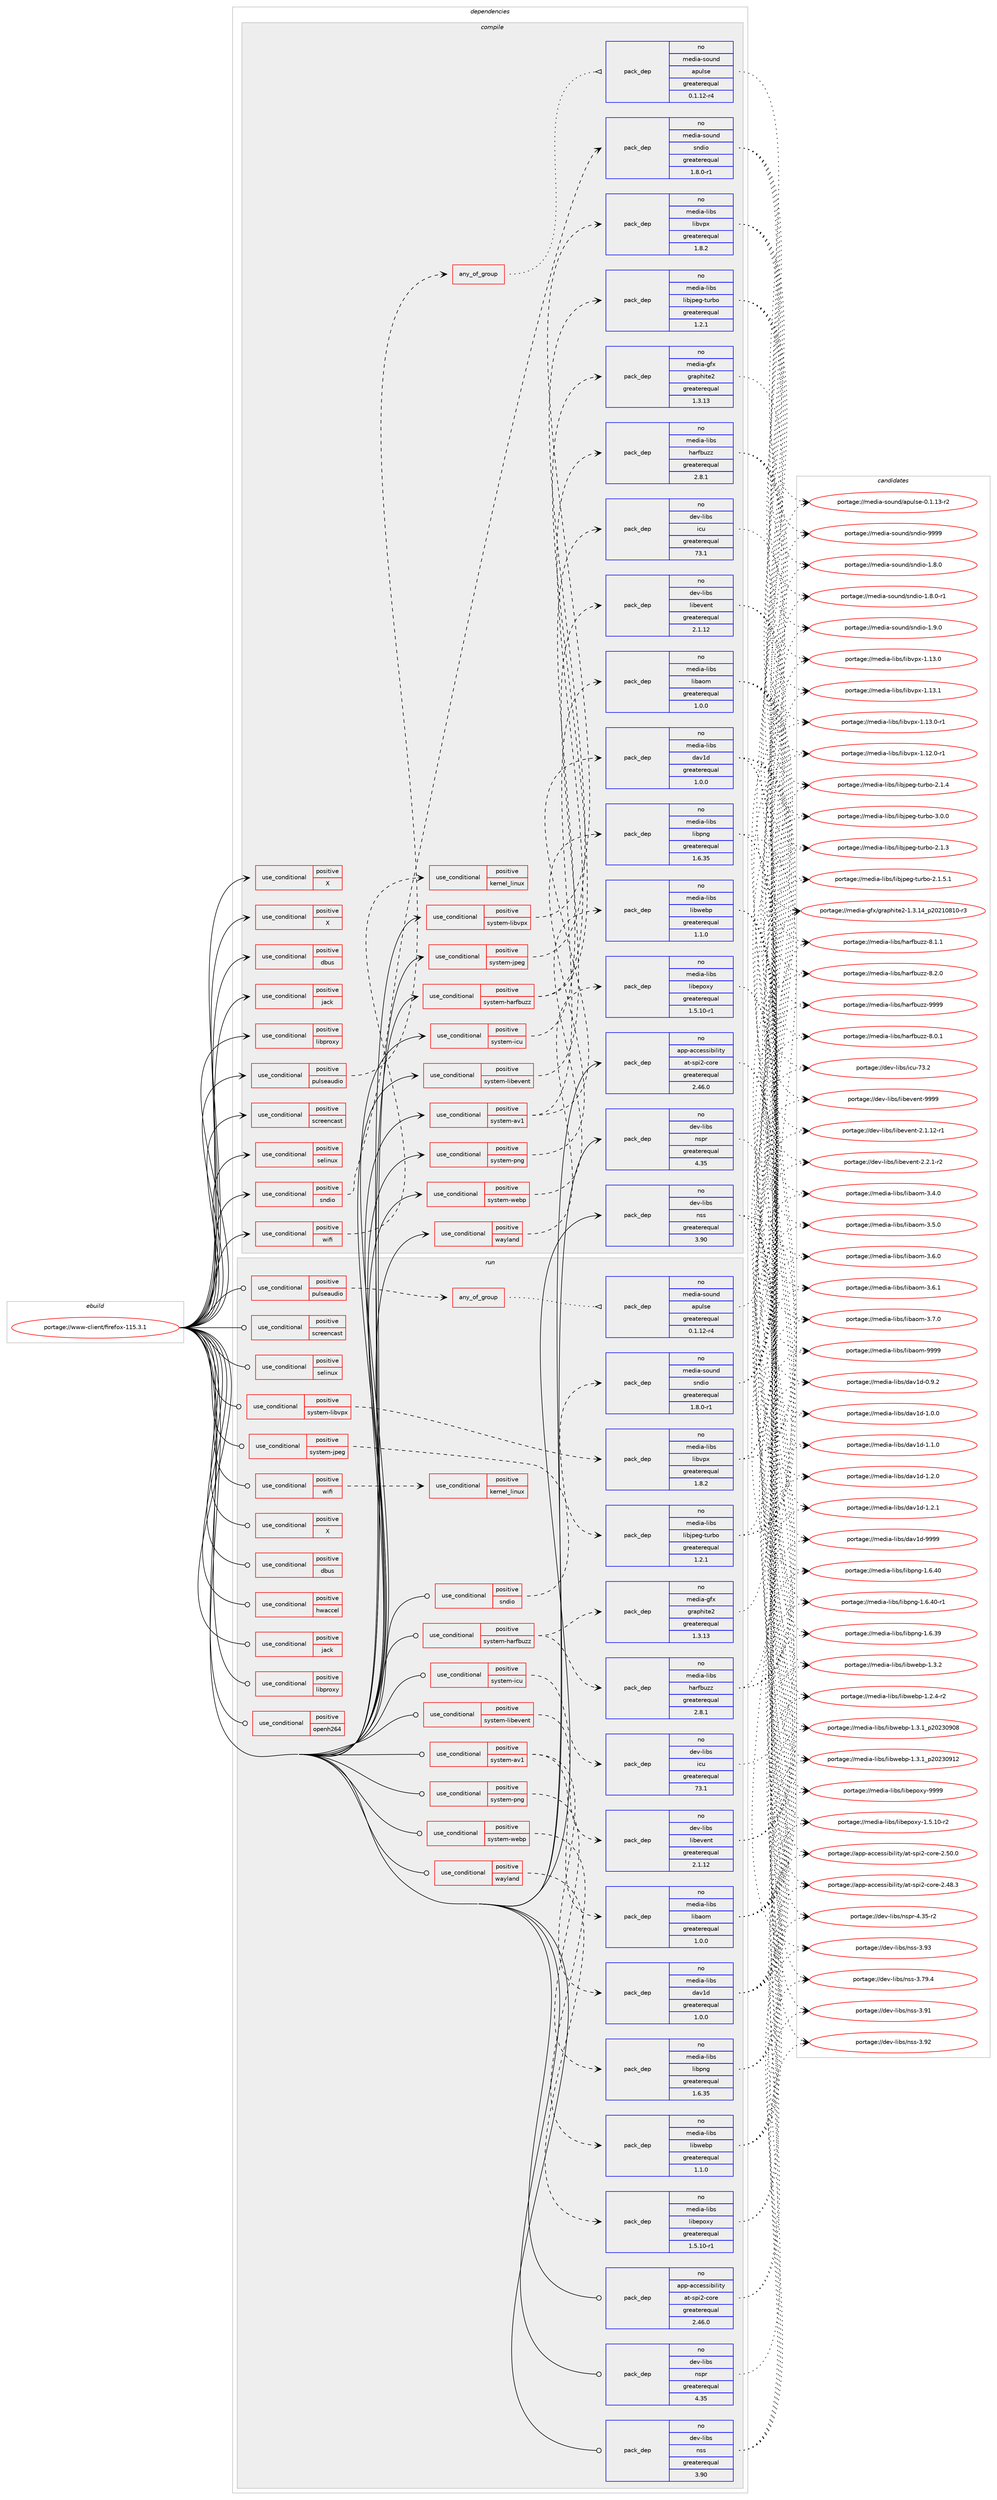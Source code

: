 digraph prolog {

# *************
# Graph options
# *************

newrank=true;
concentrate=true;
compound=true;
graph [rankdir=LR,fontname=Helvetica,fontsize=10,ranksep=1.5];#, ranksep=2.5, nodesep=0.2];
edge  [arrowhead=vee];
node  [fontname=Helvetica,fontsize=10];

# **********
# The ebuild
# **********

subgraph cluster_leftcol {
color=gray;
label=<<i>ebuild</i>>;
id [label="portage://www-client/firefox-115.3.1", color=red, width=4, href="../www-client/firefox-115.3.1.svg"];
}

# ****************
# The dependencies
# ****************

subgraph cluster_midcol {
color=gray;
label=<<i>dependencies</i>>;
subgraph cluster_compile {
fillcolor="#eeeeee";
style=filled;
label=<<i>compile</i>>;
subgraph cond531 {
dependency1222 [label=<<TABLE BORDER="0" CELLBORDER="1" CELLSPACING="0" CELLPADDING="4"><TR><TD ROWSPAN="3" CELLPADDING="10">use_conditional</TD></TR><TR><TD>positive</TD></TR><TR><TD>X</TD></TR></TABLE>>, shape=none, color=red];
# *** BEGIN UNKNOWN DEPENDENCY TYPE (TODO) ***
# dependency1222 -> package_dependency(portage://www-client/firefox-115.3.1,install,no,virtual,opengl,none,[,,],[],[])
# *** END UNKNOWN DEPENDENCY TYPE (TODO) ***

# *** BEGIN UNKNOWN DEPENDENCY TYPE (TODO) ***
# dependency1222 -> package_dependency(portage://www-client/firefox-115.3.1,install,no,x11-libs,cairo,none,[,,],[],[use(enable(X),none)])
# *** END UNKNOWN DEPENDENCY TYPE (TODO) ***

# *** BEGIN UNKNOWN DEPENDENCY TYPE (TODO) ***
# dependency1222 -> package_dependency(portage://www-client/firefox-115.3.1,install,no,x11-libs,gtk+,none,[,,],[slot(3)],[use(enable(X),none)])
# *** END UNKNOWN DEPENDENCY TYPE (TODO) ***

# *** BEGIN UNKNOWN DEPENDENCY TYPE (TODO) ***
# dependency1222 -> package_dependency(portage://www-client/firefox-115.3.1,install,no,x11-libs,libX11,none,[,,],[],[])
# *** END UNKNOWN DEPENDENCY TYPE (TODO) ***

# *** BEGIN UNKNOWN DEPENDENCY TYPE (TODO) ***
# dependency1222 -> package_dependency(portage://www-client/firefox-115.3.1,install,no,x11-libs,libXcomposite,none,[,,],[],[])
# *** END UNKNOWN DEPENDENCY TYPE (TODO) ***

# *** BEGIN UNKNOWN DEPENDENCY TYPE (TODO) ***
# dependency1222 -> package_dependency(portage://www-client/firefox-115.3.1,install,no,x11-libs,libXdamage,none,[,,],[],[])
# *** END UNKNOWN DEPENDENCY TYPE (TODO) ***

# *** BEGIN UNKNOWN DEPENDENCY TYPE (TODO) ***
# dependency1222 -> package_dependency(portage://www-client/firefox-115.3.1,install,no,x11-libs,libXext,none,[,,],[],[])
# *** END UNKNOWN DEPENDENCY TYPE (TODO) ***

# *** BEGIN UNKNOWN DEPENDENCY TYPE (TODO) ***
# dependency1222 -> package_dependency(portage://www-client/firefox-115.3.1,install,no,x11-libs,libXfixes,none,[,,],[],[])
# *** END UNKNOWN DEPENDENCY TYPE (TODO) ***

# *** BEGIN UNKNOWN DEPENDENCY TYPE (TODO) ***
# dependency1222 -> package_dependency(portage://www-client/firefox-115.3.1,install,no,x11-libs,libxkbcommon,none,[,,],[],[use(enable(X),none)])
# *** END UNKNOWN DEPENDENCY TYPE (TODO) ***

# *** BEGIN UNKNOWN DEPENDENCY TYPE (TODO) ***
# dependency1222 -> package_dependency(portage://www-client/firefox-115.3.1,install,no,x11-libs,libXrandr,none,[,,],[],[])
# *** END UNKNOWN DEPENDENCY TYPE (TODO) ***

# *** BEGIN UNKNOWN DEPENDENCY TYPE (TODO) ***
# dependency1222 -> package_dependency(portage://www-client/firefox-115.3.1,install,no,x11-libs,libXtst,none,[,,],[],[])
# *** END UNKNOWN DEPENDENCY TYPE (TODO) ***

# *** BEGIN UNKNOWN DEPENDENCY TYPE (TODO) ***
# dependency1222 -> package_dependency(portage://www-client/firefox-115.3.1,install,no,x11-libs,libxcb,none,[,,],any_same_slot,[])
# *** END UNKNOWN DEPENDENCY TYPE (TODO) ***

}
id:e -> dependency1222:w [weight=20,style="solid",arrowhead="vee"];
subgraph cond532 {
dependency1223 [label=<<TABLE BORDER="0" CELLBORDER="1" CELLSPACING="0" CELLPADDING="4"><TR><TD ROWSPAN="3" CELLPADDING="10">use_conditional</TD></TR><TR><TD>positive</TD></TR><TR><TD>X</TD></TR></TABLE>>, shape=none, color=red];
# *** BEGIN UNKNOWN DEPENDENCY TYPE (TODO) ***
# dependency1223 -> package_dependency(portage://www-client/firefox-115.3.1,install,no,x11-base,xorg-proto,none,[,,],[],[])
# *** END UNKNOWN DEPENDENCY TYPE (TODO) ***

# *** BEGIN UNKNOWN DEPENDENCY TYPE (TODO) ***
# dependency1223 -> package_dependency(portage://www-client/firefox-115.3.1,install,no,x11-libs,libICE,none,[,,],[],[])
# *** END UNKNOWN DEPENDENCY TYPE (TODO) ***

# *** BEGIN UNKNOWN DEPENDENCY TYPE (TODO) ***
# dependency1223 -> package_dependency(portage://www-client/firefox-115.3.1,install,no,x11-libs,libSM,none,[,,],[],[])
# *** END UNKNOWN DEPENDENCY TYPE (TODO) ***

}
id:e -> dependency1223:w [weight=20,style="solid",arrowhead="vee"];
subgraph cond533 {
dependency1224 [label=<<TABLE BORDER="0" CELLBORDER="1" CELLSPACING="0" CELLPADDING="4"><TR><TD ROWSPAN="3" CELLPADDING="10">use_conditional</TD></TR><TR><TD>positive</TD></TR><TR><TD>dbus</TD></TR></TABLE>>, shape=none, color=red];
# *** BEGIN UNKNOWN DEPENDENCY TYPE (TODO) ***
# dependency1224 -> package_dependency(portage://www-client/firefox-115.3.1,install,no,dev-libs,dbus-glib,none,[,,],[],[])
# *** END UNKNOWN DEPENDENCY TYPE (TODO) ***

# *** BEGIN UNKNOWN DEPENDENCY TYPE (TODO) ***
# dependency1224 -> package_dependency(portage://www-client/firefox-115.3.1,install,no,sys-apps,dbus,none,[,,],[],[])
# *** END UNKNOWN DEPENDENCY TYPE (TODO) ***

}
id:e -> dependency1224:w [weight=20,style="solid",arrowhead="vee"];
subgraph cond534 {
dependency1225 [label=<<TABLE BORDER="0" CELLBORDER="1" CELLSPACING="0" CELLPADDING="4"><TR><TD ROWSPAN="3" CELLPADDING="10">use_conditional</TD></TR><TR><TD>positive</TD></TR><TR><TD>jack</TD></TR></TABLE>>, shape=none, color=red];
# *** BEGIN UNKNOWN DEPENDENCY TYPE (TODO) ***
# dependency1225 -> package_dependency(portage://www-client/firefox-115.3.1,install,no,virtual,jack,none,[,,],[],[])
# *** END UNKNOWN DEPENDENCY TYPE (TODO) ***

}
id:e -> dependency1225:w [weight=20,style="solid",arrowhead="vee"];
subgraph cond535 {
dependency1226 [label=<<TABLE BORDER="0" CELLBORDER="1" CELLSPACING="0" CELLPADDING="4"><TR><TD ROWSPAN="3" CELLPADDING="10">use_conditional</TD></TR><TR><TD>positive</TD></TR><TR><TD>libproxy</TD></TR></TABLE>>, shape=none, color=red];
# *** BEGIN UNKNOWN DEPENDENCY TYPE (TODO) ***
# dependency1226 -> package_dependency(portage://www-client/firefox-115.3.1,install,no,net-libs,libproxy,none,[,,],[],[])
# *** END UNKNOWN DEPENDENCY TYPE (TODO) ***

}
id:e -> dependency1226:w [weight=20,style="solid",arrowhead="vee"];
subgraph cond536 {
dependency1227 [label=<<TABLE BORDER="0" CELLBORDER="1" CELLSPACING="0" CELLPADDING="4"><TR><TD ROWSPAN="3" CELLPADDING="10">use_conditional</TD></TR><TR><TD>positive</TD></TR><TR><TD>pulseaudio</TD></TR></TABLE>>, shape=none, color=red];
subgraph any58 {
dependency1228 [label=<<TABLE BORDER="0" CELLBORDER="1" CELLSPACING="0" CELLPADDING="4"><TR><TD CELLPADDING="10">any_of_group</TD></TR></TABLE>>, shape=none, color=red];# *** BEGIN UNKNOWN DEPENDENCY TYPE (TODO) ***
# dependency1228 -> package_dependency(portage://www-client/firefox-115.3.1,install,no,media-libs,libpulse,none,[,,],[],[])
# *** END UNKNOWN DEPENDENCY TYPE (TODO) ***

subgraph pack635 {
dependency1229 [label=<<TABLE BORDER="0" CELLBORDER="1" CELLSPACING="0" CELLPADDING="4" WIDTH="220"><TR><TD ROWSPAN="6" CELLPADDING="30">pack_dep</TD></TR><TR><TD WIDTH="110">no</TD></TR><TR><TD>media-sound</TD></TR><TR><TD>apulse</TD></TR><TR><TD>greaterequal</TD></TR><TR><TD>0.1.12-r4</TD></TR></TABLE>>, shape=none, color=blue];
}
dependency1228:e -> dependency1229:w [weight=20,style="dotted",arrowhead="oinv"];
}
dependency1227:e -> dependency1228:w [weight=20,style="dashed",arrowhead="vee"];
}
id:e -> dependency1227:w [weight=20,style="solid",arrowhead="vee"];
subgraph cond537 {
dependency1230 [label=<<TABLE BORDER="0" CELLBORDER="1" CELLSPACING="0" CELLPADDING="4"><TR><TD ROWSPAN="3" CELLPADDING="10">use_conditional</TD></TR><TR><TD>positive</TD></TR><TR><TD>screencast</TD></TR></TABLE>>, shape=none, color=red];
# *** BEGIN UNKNOWN DEPENDENCY TYPE (TODO) ***
# dependency1230 -> package_dependency(portage://www-client/firefox-115.3.1,install,no,media-video,pipewire,none,[,,],any_same_slot,[])
# *** END UNKNOWN DEPENDENCY TYPE (TODO) ***

}
id:e -> dependency1230:w [weight=20,style="solid",arrowhead="vee"];
subgraph cond538 {
dependency1231 [label=<<TABLE BORDER="0" CELLBORDER="1" CELLSPACING="0" CELLPADDING="4"><TR><TD ROWSPAN="3" CELLPADDING="10">use_conditional</TD></TR><TR><TD>positive</TD></TR><TR><TD>selinux</TD></TR></TABLE>>, shape=none, color=red];
# *** BEGIN UNKNOWN DEPENDENCY TYPE (TODO) ***
# dependency1231 -> package_dependency(portage://www-client/firefox-115.3.1,install,no,sec-policy,selinux-mozilla,none,[,,],[],[])
# *** END UNKNOWN DEPENDENCY TYPE (TODO) ***

}
id:e -> dependency1231:w [weight=20,style="solid",arrowhead="vee"];
subgraph cond539 {
dependency1232 [label=<<TABLE BORDER="0" CELLBORDER="1" CELLSPACING="0" CELLPADDING="4"><TR><TD ROWSPAN="3" CELLPADDING="10">use_conditional</TD></TR><TR><TD>positive</TD></TR><TR><TD>sndio</TD></TR></TABLE>>, shape=none, color=red];
subgraph pack636 {
dependency1233 [label=<<TABLE BORDER="0" CELLBORDER="1" CELLSPACING="0" CELLPADDING="4" WIDTH="220"><TR><TD ROWSPAN="6" CELLPADDING="30">pack_dep</TD></TR><TR><TD WIDTH="110">no</TD></TR><TR><TD>media-sound</TD></TR><TR><TD>sndio</TD></TR><TR><TD>greaterequal</TD></TR><TR><TD>1.8.0-r1</TD></TR></TABLE>>, shape=none, color=blue];
}
dependency1232:e -> dependency1233:w [weight=20,style="dashed",arrowhead="vee"];
}
id:e -> dependency1232:w [weight=20,style="solid",arrowhead="vee"];
subgraph cond540 {
dependency1234 [label=<<TABLE BORDER="0" CELLBORDER="1" CELLSPACING="0" CELLPADDING="4"><TR><TD ROWSPAN="3" CELLPADDING="10">use_conditional</TD></TR><TR><TD>positive</TD></TR><TR><TD>system-av1</TD></TR></TABLE>>, shape=none, color=red];
subgraph pack637 {
dependency1235 [label=<<TABLE BORDER="0" CELLBORDER="1" CELLSPACING="0" CELLPADDING="4" WIDTH="220"><TR><TD ROWSPAN="6" CELLPADDING="30">pack_dep</TD></TR><TR><TD WIDTH="110">no</TD></TR><TR><TD>media-libs</TD></TR><TR><TD>dav1d</TD></TR><TR><TD>greaterequal</TD></TR><TR><TD>1.0.0</TD></TR></TABLE>>, shape=none, color=blue];
}
dependency1234:e -> dependency1235:w [weight=20,style="dashed",arrowhead="vee"];
subgraph pack638 {
dependency1236 [label=<<TABLE BORDER="0" CELLBORDER="1" CELLSPACING="0" CELLPADDING="4" WIDTH="220"><TR><TD ROWSPAN="6" CELLPADDING="30">pack_dep</TD></TR><TR><TD WIDTH="110">no</TD></TR><TR><TD>media-libs</TD></TR><TR><TD>libaom</TD></TR><TR><TD>greaterequal</TD></TR><TR><TD>1.0.0</TD></TR></TABLE>>, shape=none, color=blue];
}
dependency1234:e -> dependency1236:w [weight=20,style="dashed",arrowhead="vee"];
}
id:e -> dependency1234:w [weight=20,style="solid",arrowhead="vee"];
subgraph cond541 {
dependency1237 [label=<<TABLE BORDER="0" CELLBORDER="1" CELLSPACING="0" CELLPADDING="4"><TR><TD ROWSPAN="3" CELLPADDING="10">use_conditional</TD></TR><TR><TD>positive</TD></TR><TR><TD>system-harfbuzz</TD></TR></TABLE>>, shape=none, color=red];
subgraph pack639 {
dependency1238 [label=<<TABLE BORDER="0" CELLBORDER="1" CELLSPACING="0" CELLPADDING="4" WIDTH="220"><TR><TD ROWSPAN="6" CELLPADDING="30">pack_dep</TD></TR><TR><TD WIDTH="110">no</TD></TR><TR><TD>media-gfx</TD></TR><TR><TD>graphite2</TD></TR><TR><TD>greaterequal</TD></TR><TR><TD>1.3.13</TD></TR></TABLE>>, shape=none, color=blue];
}
dependency1237:e -> dependency1238:w [weight=20,style="dashed",arrowhead="vee"];
subgraph pack640 {
dependency1239 [label=<<TABLE BORDER="0" CELLBORDER="1" CELLSPACING="0" CELLPADDING="4" WIDTH="220"><TR><TD ROWSPAN="6" CELLPADDING="30">pack_dep</TD></TR><TR><TD WIDTH="110">no</TD></TR><TR><TD>media-libs</TD></TR><TR><TD>harfbuzz</TD></TR><TR><TD>greaterequal</TD></TR><TR><TD>2.8.1</TD></TR></TABLE>>, shape=none, color=blue];
}
dependency1237:e -> dependency1239:w [weight=20,style="dashed",arrowhead="vee"];
}
id:e -> dependency1237:w [weight=20,style="solid",arrowhead="vee"];
subgraph cond542 {
dependency1240 [label=<<TABLE BORDER="0" CELLBORDER="1" CELLSPACING="0" CELLPADDING="4"><TR><TD ROWSPAN="3" CELLPADDING="10">use_conditional</TD></TR><TR><TD>positive</TD></TR><TR><TD>system-icu</TD></TR></TABLE>>, shape=none, color=red];
subgraph pack641 {
dependency1241 [label=<<TABLE BORDER="0" CELLBORDER="1" CELLSPACING="0" CELLPADDING="4" WIDTH="220"><TR><TD ROWSPAN="6" CELLPADDING="30">pack_dep</TD></TR><TR><TD WIDTH="110">no</TD></TR><TR><TD>dev-libs</TD></TR><TR><TD>icu</TD></TR><TR><TD>greaterequal</TD></TR><TR><TD>73.1</TD></TR></TABLE>>, shape=none, color=blue];
}
dependency1240:e -> dependency1241:w [weight=20,style="dashed",arrowhead="vee"];
}
id:e -> dependency1240:w [weight=20,style="solid",arrowhead="vee"];
subgraph cond543 {
dependency1242 [label=<<TABLE BORDER="0" CELLBORDER="1" CELLSPACING="0" CELLPADDING="4"><TR><TD ROWSPAN="3" CELLPADDING="10">use_conditional</TD></TR><TR><TD>positive</TD></TR><TR><TD>system-jpeg</TD></TR></TABLE>>, shape=none, color=red];
subgraph pack642 {
dependency1243 [label=<<TABLE BORDER="0" CELLBORDER="1" CELLSPACING="0" CELLPADDING="4" WIDTH="220"><TR><TD ROWSPAN="6" CELLPADDING="30">pack_dep</TD></TR><TR><TD WIDTH="110">no</TD></TR><TR><TD>media-libs</TD></TR><TR><TD>libjpeg-turbo</TD></TR><TR><TD>greaterequal</TD></TR><TR><TD>1.2.1</TD></TR></TABLE>>, shape=none, color=blue];
}
dependency1242:e -> dependency1243:w [weight=20,style="dashed",arrowhead="vee"];
}
id:e -> dependency1242:w [weight=20,style="solid",arrowhead="vee"];
subgraph cond544 {
dependency1244 [label=<<TABLE BORDER="0" CELLBORDER="1" CELLSPACING="0" CELLPADDING="4"><TR><TD ROWSPAN="3" CELLPADDING="10">use_conditional</TD></TR><TR><TD>positive</TD></TR><TR><TD>system-libevent</TD></TR></TABLE>>, shape=none, color=red];
subgraph pack643 {
dependency1245 [label=<<TABLE BORDER="0" CELLBORDER="1" CELLSPACING="0" CELLPADDING="4" WIDTH="220"><TR><TD ROWSPAN="6" CELLPADDING="30">pack_dep</TD></TR><TR><TD WIDTH="110">no</TD></TR><TR><TD>dev-libs</TD></TR><TR><TD>libevent</TD></TR><TR><TD>greaterequal</TD></TR><TR><TD>2.1.12</TD></TR></TABLE>>, shape=none, color=blue];
}
dependency1244:e -> dependency1245:w [weight=20,style="dashed",arrowhead="vee"];
}
id:e -> dependency1244:w [weight=20,style="solid",arrowhead="vee"];
subgraph cond545 {
dependency1246 [label=<<TABLE BORDER="0" CELLBORDER="1" CELLSPACING="0" CELLPADDING="4"><TR><TD ROWSPAN="3" CELLPADDING="10">use_conditional</TD></TR><TR><TD>positive</TD></TR><TR><TD>system-libvpx</TD></TR></TABLE>>, shape=none, color=red];
subgraph pack644 {
dependency1247 [label=<<TABLE BORDER="0" CELLBORDER="1" CELLSPACING="0" CELLPADDING="4" WIDTH="220"><TR><TD ROWSPAN="6" CELLPADDING="30">pack_dep</TD></TR><TR><TD WIDTH="110">no</TD></TR><TR><TD>media-libs</TD></TR><TR><TD>libvpx</TD></TR><TR><TD>greaterequal</TD></TR><TR><TD>1.8.2</TD></TR></TABLE>>, shape=none, color=blue];
}
dependency1246:e -> dependency1247:w [weight=20,style="dashed",arrowhead="vee"];
}
id:e -> dependency1246:w [weight=20,style="solid",arrowhead="vee"];
subgraph cond546 {
dependency1248 [label=<<TABLE BORDER="0" CELLBORDER="1" CELLSPACING="0" CELLPADDING="4"><TR><TD ROWSPAN="3" CELLPADDING="10">use_conditional</TD></TR><TR><TD>positive</TD></TR><TR><TD>system-png</TD></TR></TABLE>>, shape=none, color=red];
subgraph pack645 {
dependency1249 [label=<<TABLE BORDER="0" CELLBORDER="1" CELLSPACING="0" CELLPADDING="4" WIDTH="220"><TR><TD ROWSPAN="6" CELLPADDING="30">pack_dep</TD></TR><TR><TD WIDTH="110">no</TD></TR><TR><TD>media-libs</TD></TR><TR><TD>libpng</TD></TR><TR><TD>greaterequal</TD></TR><TR><TD>1.6.35</TD></TR></TABLE>>, shape=none, color=blue];
}
dependency1248:e -> dependency1249:w [weight=20,style="dashed",arrowhead="vee"];
}
id:e -> dependency1248:w [weight=20,style="solid",arrowhead="vee"];
subgraph cond547 {
dependency1250 [label=<<TABLE BORDER="0" CELLBORDER="1" CELLSPACING="0" CELLPADDING="4"><TR><TD ROWSPAN="3" CELLPADDING="10">use_conditional</TD></TR><TR><TD>positive</TD></TR><TR><TD>system-webp</TD></TR></TABLE>>, shape=none, color=red];
subgraph pack646 {
dependency1251 [label=<<TABLE BORDER="0" CELLBORDER="1" CELLSPACING="0" CELLPADDING="4" WIDTH="220"><TR><TD ROWSPAN="6" CELLPADDING="30">pack_dep</TD></TR><TR><TD WIDTH="110">no</TD></TR><TR><TD>media-libs</TD></TR><TR><TD>libwebp</TD></TR><TR><TD>greaterequal</TD></TR><TR><TD>1.1.0</TD></TR></TABLE>>, shape=none, color=blue];
}
dependency1250:e -> dependency1251:w [weight=20,style="dashed",arrowhead="vee"];
}
id:e -> dependency1250:w [weight=20,style="solid",arrowhead="vee"];
subgraph cond548 {
dependency1252 [label=<<TABLE BORDER="0" CELLBORDER="1" CELLSPACING="0" CELLPADDING="4"><TR><TD ROWSPAN="3" CELLPADDING="10">use_conditional</TD></TR><TR><TD>positive</TD></TR><TR><TD>wayland</TD></TR></TABLE>>, shape=none, color=red];
subgraph pack647 {
dependency1253 [label=<<TABLE BORDER="0" CELLBORDER="1" CELLSPACING="0" CELLPADDING="4" WIDTH="220"><TR><TD ROWSPAN="6" CELLPADDING="30">pack_dep</TD></TR><TR><TD WIDTH="110">no</TD></TR><TR><TD>media-libs</TD></TR><TR><TD>libepoxy</TD></TR><TR><TD>greaterequal</TD></TR><TR><TD>1.5.10-r1</TD></TR></TABLE>>, shape=none, color=blue];
}
dependency1252:e -> dependency1253:w [weight=20,style="dashed",arrowhead="vee"];
# *** BEGIN UNKNOWN DEPENDENCY TYPE (TODO) ***
# dependency1252 -> package_dependency(portage://www-client/firefox-115.3.1,install,no,x11-libs,gtk+,none,[,,],[slot(3)],[use(enable(wayland),none)])
# *** END UNKNOWN DEPENDENCY TYPE (TODO) ***

# *** BEGIN UNKNOWN DEPENDENCY TYPE (TODO) ***
# dependency1252 -> package_dependency(portage://www-client/firefox-115.3.1,install,no,x11-libs,libxkbcommon,none,[,,],[],[use(enable(wayland),none)])
# *** END UNKNOWN DEPENDENCY TYPE (TODO) ***

}
id:e -> dependency1252:w [weight=20,style="solid",arrowhead="vee"];
subgraph cond549 {
dependency1254 [label=<<TABLE BORDER="0" CELLBORDER="1" CELLSPACING="0" CELLPADDING="4"><TR><TD ROWSPAN="3" CELLPADDING="10">use_conditional</TD></TR><TR><TD>positive</TD></TR><TR><TD>wifi</TD></TR></TABLE>>, shape=none, color=red];
subgraph cond550 {
dependency1255 [label=<<TABLE BORDER="0" CELLBORDER="1" CELLSPACING="0" CELLPADDING="4"><TR><TD ROWSPAN="3" CELLPADDING="10">use_conditional</TD></TR><TR><TD>positive</TD></TR><TR><TD>kernel_linux</TD></TR></TABLE>>, shape=none, color=red];
# *** BEGIN UNKNOWN DEPENDENCY TYPE (TODO) ***
# dependency1255 -> package_dependency(portage://www-client/firefox-115.3.1,install,no,dev-libs,dbus-glib,none,[,,],[],[])
# *** END UNKNOWN DEPENDENCY TYPE (TODO) ***

# *** BEGIN UNKNOWN DEPENDENCY TYPE (TODO) ***
# dependency1255 -> package_dependency(portage://www-client/firefox-115.3.1,install,no,net-misc,networkmanager,none,[,,],[],[])
# *** END UNKNOWN DEPENDENCY TYPE (TODO) ***

# *** BEGIN UNKNOWN DEPENDENCY TYPE (TODO) ***
# dependency1255 -> package_dependency(portage://www-client/firefox-115.3.1,install,no,sys-apps,dbus,none,[,,],[],[])
# *** END UNKNOWN DEPENDENCY TYPE (TODO) ***

}
dependency1254:e -> dependency1255:w [weight=20,style="dashed",arrowhead="vee"];
}
id:e -> dependency1254:w [weight=20,style="solid",arrowhead="vee"];
subgraph pack648 {
dependency1256 [label=<<TABLE BORDER="0" CELLBORDER="1" CELLSPACING="0" CELLPADDING="4" WIDTH="220"><TR><TD ROWSPAN="6" CELLPADDING="30">pack_dep</TD></TR><TR><TD WIDTH="110">no</TD></TR><TR><TD>app-accessibility</TD></TR><TR><TD>at-spi2-core</TD></TR><TR><TD>greaterequal</TD></TR><TR><TD>2.46.0</TD></TR></TABLE>>, shape=none, color=blue];
}
id:e -> dependency1256:w [weight=20,style="solid",arrowhead="vee"];
# *** BEGIN UNKNOWN DEPENDENCY TYPE (TODO) ***
# id -> package_dependency(portage://www-client/firefox-115.3.1,install,no,dev-libs,expat,none,[,,],[],[])
# *** END UNKNOWN DEPENDENCY TYPE (TODO) ***

# *** BEGIN UNKNOWN DEPENDENCY TYPE (TODO) ***
# id -> package_dependency(portage://www-client/firefox-115.3.1,install,no,dev-libs,glib,none,[,,],[slot(2)],[])
# *** END UNKNOWN DEPENDENCY TYPE (TODO) ***

# *** BEGIN UNKNOWN DEPENDENCY TYPE (TODO) ***
# id -> package_dependency(portage://www-client/firefox-115.3.1,install,no,dev-libs,libffi,none,[,,],any_same_slot,[])
# *** END UNKNOWN DEPENDENCY TYPE (TODO) ***

subgraph pack649 {
dependency1257 [label=<<TABLE BORDER="0" CELLBORDER="1" CELLSPACING="0" CELLPADDING="4" WIDTH="220"><TR><TD ROWSPAN="6" CELLPADDING="30">pack_dep</TD></TR><TR><TD WIDTH="110">no</TD></TR><TR><TD>dev-libs</TD></TR><TR><TD>nspr</TD></TR><TR><TD>greaterequal</TD></TR><TR><TD>4.35</TD></TR></TABLE>>, shape=none, color=blue];
}
id:e -> dependency1257:w [weight=20,style="solid",arrowhead="vee"];
subgraph pack650 {
dependency1258 [label=<<TABLE BORDER="0" CELLBORDER="1" CELLSPACING="0" CELLPADDING="4" WIDTH="220"><TR><TD ROWSPAN="6" CELLPADDING="30">pack_dep</TD></TR><TR><TD WIDTH="110">no</TD></TR><TR><TD>dev-libs</TD></TR><TR><TD>nss</TD></TR><TR><TD>greaterequal</TD></TR><TR><TD>3.90</TD></TR></TABLE>>, shape=none, color=blue];
}
id:e -> dependency1258:w [weight=20,style="solid",arrowhead="vee"];
# *** BEGIN UNKNOWN DEPENDENCY TYPE (TODO) ***
# id -> package_dependency(portage://www-client/firefox-115.3.1,install,no,media-libs,alsa-lib,none,[,,],[],[])
# *** END UNKNOWN DEPENDENCY TYPE (TODO) ***

# *** BEGIN UNKNOWN DEPENDENCY TYPE (TODO) ***
# id -> package_dependency(portage://www-client/firefox-115.3.1,install,no,media-libs,fontconfig,none,[,,],[],[])
# *** END UNKNOWN DEPENDENCY TYPE (TODO) ***

# *** BEGIN UNKNOWN DEPENDENCY TYPE (TODO) ***
# id -> package_dependency(portage://www-client/firefox-115.3.1,install,no,media-libs,freetype,none,[,,],[],[])
# *** END UNKNOWN DEPENDENCY TYPE (TODO) ***

# *** BEGIN UNKNOWN DEPENDENCY TYPE (TODO) ***
# id -> package_dependency(portage://www-client/firefox-115.3.1,install,no,media-libs,mesa,none,[,,],[],[])
# *** END UNKNOWN DEPENDENCY TYPE (TODO) ***

# *** BEGIN UNKNOWN DEPENDENCY TYPE (TODO) ***
# id -> package_dependency(portage://www-client/firefox-115.3.1,install,no,media-video,ffmpeg,none,[,,],[],[])
# *** END UNKNOWN DEPENDENCY TYPE (TODO) ***

# *** BEGIN UNKNOWN DEPENDENCY TYPE (TODO) ***
# id -> package_dependency(portage://www-client/firefox-115.3.1,install,no,sys-libs,zlib,none,[,,],[],[])
# *** END UNKNOWN DEPENDENCY TYPE (TODO) ***

# *** BEGIN UNKNOWN DEPENDENCY TYPE (TODO) ***
# id -> package_dependency(portage://www-client/firefox-115.3.1,install,no,virtual,freedesktop-icon-theme,none,[,,],[],[])
# *** END UNKNOWN DEPENDENCY TYPE (TODO) ***

# *** BEGIN UNKNOWN DEPENDENCY TYPE (TODO) ***
# id -> package_dependency(portage://www-client/firefox-115.3.1,install,no,x11-libs,cairo,none,[,,],[],[])
# *** END UNKNOWN DEPENDENCY TYPE (TODO) ***

# *** BEGIN UNKNOWN DEPENDENCY TYPE (TODO) ***
# id -> package_dependency(portage://www-client/firefox-115.3.1,install,no,x11-libs,gdk-pixbuf,none,[,,],[],[])
# *** END UNKNOWN DEPENDENCY TYPE (TODO) ***

# *** BEGIN UNKNOWN DEPENDENCY TYPE (TODO) ***
# id -> package_dependency(portage://www-client/firefox-115.3.1,install,no,x11-libs,pango,none,[,,],[],[])
# *** END UNKNOWN DEPENDENCY TYPE (TODO) ***

# *** BEGIN UNKNOWN DEPENDENCY TYPE (TODO) ***
# id -> package_dependency(portage://www-client/firefox-115.3.1,install,no,x11-libs,pixman,none,[,,],[],[])
# *** END UNKNOWN DEPENDENCY TYPE (TODO) ***

# *** BEGIN UNKNOWN DEPENDENCY TYPE (TODO) ***
# id -> package_dependency(portage://www-client/firefox-115.3.1,install,strong,sys-devel,llvm,none,[,,],[slot(0)],[])
# *** END UNKNOWN DEPENDENCY TYPE (TODO) ***

# *** BEGIN UNKNOWN DEPENDENCY TYPE (TODO) ***
# id -> package_dependency(portage://www-client/firefox-115.3.1,install,weak,www-client,firefox,none,[,,],[slot(0)],[])
# *** END UNKNOWN DEPENDENCY TYPE (TODO) ***

# *** BEGIN UNKNOWN DEPENDENCY TYPE (TODO) ***
# id -> package_dependency(portage://www-client/firefox-115.3.1,install,weak,www-client,firefox,none,[,,],[slot(rapid)],[])
# *** END UNKNOWN DEPENDENCY TYPE (TODO) ***

}
subgraph cluster_compileandrun {
fillcolor="#eeeeee";
style=filled;
label=<<i>compile and run</i>>;
}
subgraph cluster_run {
fillcolor="#eeeeee";
style=filled;
label=<<i>run</i>>;
subgraph cond551 {
dependency1259 [label=<<TABLE BORDER="0" CELLBORDER="1" CELLSPACING="0" CELLPADDING="4"><TR><TD ROWSPAN="3" CELLPADDING="10">use_conditional</TD></TR><TR><TD>positive</TD></TR><TR><TD>X</TD></TR></TABLE>>, shape=none, color=red];
# *** BEGIN UNKNOWN DEPENDENCY TYPE (TODO) ***
# dependency1259 -> package_dependency(portage://www-client/firefox-115.3.1,run,no,virtual,opengl,none,[,,],[],[])
# *** END UNKNOWN DEPENDENCY TYPE (TODO) ***

# *** BEGIN UNKNOWN DEPENDENCY TYPE (TODO) ***
# dependency1259 -> package_dependency(portage://www-client/firefox-115.3.1,run,no,x11-libs,cairo,none,[,,],[],[use(enable(X),none)])
# *** END UNKNOWN DEPENDENCY TYPE (TODO) ***

# *** BEGIN UNKNOWN DEPENDENCY TYPE (TODO) ***
# dependency1259 -> package_dependency(portage://www-client/firefox-115.3.1,run,no,x11-libs,gtk+,none,[,,],[slot(3)],[use(enable(X),none)])
# *** END UNKNOWN DEPENDENCY TYPE (TODO) ***

# *** BEGIN UNKNOWN DEPENDENCY TYPE (TODO) ***
# dependency1259 -> package_dependency(portage://www-client/firefox-115.3.1,run,no,x11-libs,libX11,none,[,,],[],[])
# *** END UNKNOWN DEPENDENCY TYPE (TODO) ***

# *** BEGIN UNKNOWN DEPENDENCY TYPE (TODO) ***
# dependency1259 -> package_dependency(portage://www-client/firefox-115.3.1,run,no,x11-libs,libXcomposite,none,[,,],[],[])
# *** END UNKNOWN DEPENDENCY TYPE (TODO) ***

# *** BEGIN UNKNOWN DEPENDENCY TYPE (TODO) ***
# dependency1259 -> package_dependency(portage://www-client/firefox-115.3.1,run,no,x11-libs,libXdamage,none,[,,],[],[])
# *** END UNKNOWN DEPENDENCY TYPE (TODO) ***

# *** BEGIN UNKNOWN DEPENDENCY TYPE (TODO) ***
# dependency1259 -> package_dependency(portage://www-client/firefox-115.3.1,run,no,x11-libs,libXext,none,[,,],[],[])
# *** END UNKNOWN DEPENDENCY TYPE (TODO) ***

# *** BEGIN UNKNOWN DEPENDENCY TYPE (TODO) ***
# dependency1259 -> package_dependency(portage://www-client/firefox-115.3.1,run,no,x11-libs,libXfixes,none,[,,],[],[])
# *** END UNKNOWN DEPENDENCY TYPE (TODO) ***

# *** BEGIN UNKNOWN DEPENDENCY TYPE (TODO) ***
# dependency1259 -> package_dependency(portage://www-client/firefox-115.3.1,run,no,x11-libs,libxkbcommon,none,[,,],[],[use(enable(X),none)])
# *** END UNKNOWN DEPENDENCY TYPE (TODO) ***

# *** BEGIN UNKNOWN DEPENDENCY TYPE (TODO) ***
# dependency1259 -> package_dependency(portage://www-client/firefox-115.3.1,run,no,x11-libs,libXrandr,none,[,,],[],[])
# *** END UNKNOWN DEPENDENCY TYPE (TODO) ***

# *** BEGIN UNKNOWN DEPENDENCY TYPE (TODO) ***
# dependency1259 -> package_dependency(portage://www-client/firefox-115.3.1,run,no,x11-libs,libXtst,none,[,,],[],[])
# *** END UNKNOWN DEPENDENCY TYPE (TODO) ***

# *** BEGIN UNKNOWN DEPENDENCY TYPE (TODO) ***
# dependency1259 -> package_dependency(portage://www-client/firefox-115.3.1,run,no,x11-libs,libxcb,none,[,,],any_same_slot,[])
# *** END UNKNOWN DEPENDENCY TYPE (TODO) ***

}
id:e -> dependency1259:w [weight=20,style="solid",arrowhead="odot"];
subgraph cond552 {
dependency1260 [label=<<TABLE BORDER="0" CELLBORDER="1" CELLSPACING="0" CELLPADDING="4"><TR><TD ROWSPAN="3" CELLPADDING="10">use_conditional</TD></TR><TR><TD>positive</TD></TR><TR><TD>dbus</TD></TR></TABLE>>, shape=none, color=red];
# *** BEGIN UNKNOWN DEPENDENCY TYPE (TODO) ***
# dependency1260 -> package_dependency(portage://www-client/firefox-115.3.1,run,no,dev-libs,dbus-glib,none,[,,],[],[])
# *** END UNKNOWN DEPENDENCY TYPE (TODO) ***

# *** BEGIN UNKNOWN DEPENDENCY TYPE (TODO) ***
# dependency1260 -> package_dependency(portage://www-client/firefox-115.3.1,run,no,sys-apps,dbus,none,[,,],[],[])
# *** END UNKNOWN DEPENDENCY TYPE (TODO) ***

}
id:e -> dependency1260:w [weight=20,style="solid",arrowhead="odot"];
subgraph cond553 {
dependency1261 [label=<<TABLE BORDER="0" CELLBORDER="1" CELLSPACING="0" CELLPADDING="4"><TR><TD ROWSPAN="3" CELLPADDING="10">use_conditional</TD></TR><TR><TD>positive</TD></TR><TR><TD>hwaccel</TD></TR></TABLE>>, shape=none, color=red];
# *** BEGIN UNKNOWN DEPENDENCY TYPE (TODO) ***
# dependency1261 -> package_dependency(portage://www-client/firefox-115.3.1,run,no,media-video,libva-utils,none,[,,],[],[])
# *** END UNKNOWN DEPENDENCY TYPE (TODO) ***

# *** BEGIN UNKNOWN DEPENDENCY TYPE (TODO) ***
# dependency1261 -> package_dependency(portage://www-client/firefox-115.3.1,run,no,sys-apps,pciutils,none,[,,],[],[])
# *** END UNKNOWN DEPENDENCY TYPE (TODO) ***

}
id:e -> dependency1261:w [weight=20,style="solid",arrowhead="odot"];
subgraph cond554 {
dependency1262 [label=<<TABLE BORDER="0" CELLBORDER="1" CELLSPACING="0" CELLPADDING="4"><TR><TD ROWSPAN="3" CELLPADDING="10">use_conditional</TD></TR><TR><TD>positive</TD></TR><TR><TD>jack</TD></TR></TABLE>>, shape=none, color=red];
# *** BEGIN UNKNOWN DEPENDENCY TYPE (TODO) ***
# dependency1262 -> package_dependency(portage://www-client/firefox-115.3.1,run,no,virtual,jack,none,[,,],[],[])
# *** END UNKNOWN DEPENDENCY TYPE (TODO) ***

}
id:e -> dependency1262:w [weight=20,style="solid",arrowhead="odot"];
subgraph cond555 {
dependency1263 [label=<<TABLE BORDER="0" CELLBORDER="1" CELLSPACING="0" CELLPADDING="4"><TR><TD ROWSPAN="3" CELLPADDING="10">use_conditional</TD></TR><TR><TD>positive</TD></TR><TR><TD>libproxy</TD></TR></TABLE>>, shape=none, color=red];
# *** BEGIN UNKNOWN DEPENDENCY TYPE (TODO) ***
# dependency1263 -> package_dependency(portage://www-client/firefox-115.3.1,run,no,net-libs,libproxy,none,[,,],[],[])
# *** END UNKNOWN DEPENDENCY TYPE (TODO) ***

}
id:e -> dependency1263:w [weight=20,style="solid",arrowhead="odot"];
subgraph cond556 {
dependency1264 [label=<<TABLE BORDER="0" CELLBORDER="1" CELLSPACING="0" CELLPADDING="4"><TR><TD ROWSPAN="3" CELLPADDING="10">use_conditional</TD></TR><TR><TD>positive</TD></TR><TR><TD>openh264</TD></TR></TABLE>>, shape=none, color=red];
# *** BEGIN UNKNOWN DEPENDENCY TYPE (TODO) ***
# dependency1264 -> package_dependency(portage://www-client/firefox-115.3.1,run,no,media-libs,openh264,none,[,,],any_different_slot,[use(enable(plugin),none)])
# *** END UNKNOWN DEPENDENCY TYPE (TODO) ***

}
id:e -> dependency1264:w [weight=20,style="solid",arrowhead="odot"];
subgraph cond557 {
dependency1265 [label=<<TABLE BORDER="0" CELLBORDER="1" CELLSPACING="0" CELLPADDING="4"><TR><TD ROWSPAN="3" CELLPADDING="10">use_conditional</TD></TR><TR><TD>positive</TD></TR><TR><TD>pulseaudio</TD></TR></TABLE>>, shape=none, color=red];
subgraph any59 {
dependency1266 [label=<<TABLE BORDER="0" CELLBORDER="1" CELLSPACING="0" CELLPADDING="4"><TR><TD CELLPADDING="10">any_of_group</TD></TR></TABLE>>, shape=none, color=red];# *** BEGIN UNKNOWN DEPENDENCY TYPE (TODO) ***
# dependency1266 -> package_dependency(portage://www-client/firefox-115.3.1,run,no,media-libs,libpulse,none,[,,],[],[])
# *** END UNKNOWN DEPENDENCY TYPE (TODO) ***

subgraph pack651 {
dependency1267 [label=<<TABLE BORDER="0" CELLBORDER="1" CELLSPACING="0" CELLPADDING="4" WIDTH="220"><TR><TD ROWSPAN="6" CELLPADDING="30">pack_dep</TD></TR><TR><TD WIDTH="110">no</TD></TR><TR><TD>media-sound</TD></TR><TR><TD>apulse</TD></TR><TR><TD>greaterequal</TD></TR><TR><TD>0.1.12-r4</TD></TR></TABLE>>, shape=none, color=blue];
}
dependency1266:e -> dependency1267:w [weight=20,style="dotted",arrowhead="oinv"];
}
dependency1265:e -> dependency1266:w [weight=20,style="dashed",arrowhead="vee"];
}
id:e -> dependency1265:w [weight=20,style="solid",arrowhead="odot"];
subgraph cond558 {
dependency1268 [label=<<TABLE BORDER="0" CELLBORDER="1" CELLSPACING="0" CELLPADDING="4"><TR><TD ROWSPAN="3" CELLPADDING="10">use_conditional</TD></TR><TR><TD>positive</TD></TR><TR><TD>screencast</TD></TR></TABLE>>, shape=none, color=red];
# *** BEGIN UNKNOWN DEPENDENCY TYPE (TODO) ***
# dependency1268 -> package_dependency(portage://www-client/firefox-115.3.1,run,no,media-video,pipewire,none,[,,],any_same_slot,[])
# *** END UNKNOWN DEPENDENCY TYPE (TODO) ***

}
id:e -> dependency1268:w [weight=20,style="solid",arrowhead="odot"];
subgraph cond559 {
dependency1269 [label=<<TABLE BORDER="0" CELLBORDER="1" CELLSPACING="0" CELLPADDING="4"><TR><TD ROWSPAN="3" CELLPADDING="10">use_conditional</TD></TR><TR><TD>positive</TD></TR><TR><TD>selinux</TD></TR></TABLE>>, shape=none, color=red];
# *** BEGIN UNKNOWN DEPENDENCY TYPE (TODO) ***
# dependency1269 -> package_dependency(portage://www-client/firefox-115.3.1,run,no,sec-policy,selinux-mozilla,none,[,,],[],[])
# *** END UNKNOWN DEPENDENCY TYPE (TODO) ***

}
id:e -> dependency1269:w [weight=20,style="solid",arrowhead="odot"];
subgraph cond560 {
dependency1270 [label=<<TABLE BORDER="0" CELLBORDER="1" CELLSPACING="0" CELLPADDING="4"><TR><TD ROWSPAN="3" CELLPADDING="10">use_conditional</TD></TR><TR><TD>positive</TD></TR><TR><TD>sndio</TD></TR></TABLE>>, shape=none, color=red];
subgraph pack652 {
dependency1271 [label=<<TABLE BORDER="0" CELLBORDER="1" CELLSPACING="0" CELLPADDING="4" WIDTH="220"><TR><TD ROWSPAN="6" CELLPADDING="30">pack_dep</TD></TR><TR><TD WIDTH="110">no</TD></TR><TR><TD>media-sound</TD></TR><TR><TD>sndio</TD></TR><TR><TD>greaterequal</TD></TR><TR><TD>1.8.0-r1</TD></TR></TABLE>>, shape=none, color=blue];
}
dependency1270:e -> dependency1271:w [weight=20,style="dashed",arrowhead="vee"];
}
id:e -> dependency1270:w [weight=20,style="solid",arrowhead="odot"];
subgraph cond561 {
dependency1272 [label=<<TABLE BORDER="0" CELLBORDER="1" CELLSPACING="0" CELLPADDING="4"><TR><TD ROWSPAN="3" CELLPADDING="10">use_conditional</TD></TR><TR><TD>positive</TD></TR><TR><TD>system-av1</TD></TR></TABLE>>, shape=none, color=red];
subgraph pack653 {
dependency1273 [label=<<TABLE BORDER="0" CELLBORDER="1" CELLSPACING="0" CELLPADDING="4" WIDTH="220"><TR><TD ROWSPAN="6" CELLPADDING="30">pack_dep</TD></TR><TR><TD WIDTH="110">no</TD></TR><TR><TD>media-libs</TD></TR><TR><TD>dav1d</TD></TR><TR><TD>greaterequal</TD></TR><TR><TD>1.0.0</TD></TR></TABLE>>, shape=none, color=blue];
}
dependency1272:e -> dependency1273:w [weight=20,style="dashed",arrowhead="vee"];
subgraph pack654 {
dependency1274 [label=<<TABLE BORDER="0" CELLBORDER="1" CELLSPACING="0" CELLPADDING="4" WIDTH="220"><TR><TD ROWSPAN="6" CELLPADDING="30">pack_dep</TD></TR><TR><TD WIDTH="110">no</TD></TR><TR><TD>media-libs</TD></TR><TR><TD>libaom</TD></TR><TR><TD>greaterequal</TD></TR><TR><TD>1.0.0</TD></TR></TABLE>>, shape=none, color=blue];
}
dependency1272:e -> dependency1274:w [weight=20,style="dashed",arrowhead="vee"];
}
id:e -> dependency1272:w [weight=20,style="solid",arrowhead="odot"];
subgraph cond562 {
dependency1275 [label=<<TABLE BORDER="0" CELLBORDER="1" CELLSPACING="0" CELLPADDING="4"><TR><TD ROWSPAN="3" CELLPADDING="10">use_conditional</TD></TR><TR><TD>positive</TD></TR><TR><TD>system-harfbuzz</TD></TR></TABLE>>, shape=none, color=red];
subgraph pack655 {
dependency1276 [label=<<TABLE BORDER="0" CELLBORDER="1" CELLSPACING="0" CELLPADDING="4" WIDTH="220"><TR><TD ROWSPAN="6" CELLPADDING="30">pack_dep</TD></TR><TR><TD WIDTH="110">no</TD></TR><TR><TD>media-gfx</TD></TR><TR><TD>graphite2</TD></TR><TR><TD>greaterequal</TD></TR><TR><TD>1.3.13</TD></TR></TABLE>>, shape=none, color=blue];
}
dependency1275:e -> dependency1276:w [weight=20,style="dashed",arrowhead="vee"];
subgraph pack656 {
dependency1277 [label=<<TABLE BORDER="0" CELLBORDER="1" CELLSPACING="0" CELLPADDING="4" WIDTH="220"><TR><TD ROWSPAN="6" CELLPADDING="30">pack_dep</TD></TR><TR><TD WIDTH="110">no</TD></TR><TR><TD>media-libs</TD></TR><TR><TD>harfbuzz</TD></TR><TR><TD>greaterequal</TD></TR><TR><TD>2.8.1</TD></TR></TABLE>>, shape=none, color=blue];
}
dependency1275:e -> dependency1277:w [weight=20,style="dashed",arrowhead="vee"];
}
id:e -> dependency1275:w [weight=20,style="solid",arrowhead="odot"];
subgraph cond563 {
dependency1278 [label=<<TABLE BORDER="0" CELLBORDER="1" CELLSPACING="0" CELLPADDING="4"><TR><TD ROWSPAN="3" CELLPADDING="10">use_conditional</TD></TR><TR><TD>positive</TD></TR><TR><TD>system-icu</TD></TR></TABLE>>, shape=none, color=red];
subgraph pack657 {
dependency1279 [label=<<TABLE BORDER="0" CELLBORDER="1" CELLSPACING="0" CELLPADDING="4" WIDTH="220"><TR><TD ROWSPAN="6" CELLPADDING="30">pack_dep</TD></TR><TR><TD WIDTH="110">no</TD></TR><TR><TD>dev-libs</TD></TR><TR><TD>icu</TD></TR><TR><TD>greaterequal</TD></TR><TR><TD>73.1</TD></TR></TABLE>>, shape=none, color=blue];
}
dependency1278:e -> dependency1279:w [weight=20,style="dashed",arrowhead="vee"];
}
id:e -> dependency1278:w [weight=20,style="solid",arrowhead="odot"];
subgraph cond564 {
dependency1280 [label=<<TABLE BORDER="0" CELLBORDER="1" CELLSPACING="0" CELLPADDING="4"><TR><TD ROWSPAN="3" CELLPADDING="10">use_conditional</TD></TR><TR><TD>positive</TD></TR><TR><TD>system-jpeg</TD></TR></TABLE>>, shape=none, color=red];
subgraph pack658 {
dependency1281 [label=<<TABLE BORDER="0" CELLBORDER="1" CELLSPACING="0" CELLPADDING="4" WIDTH="220"><TR><TD ROWSPAN="6" CELLPADDING="30">pack_dep</TD></TR><TR><TD WIDTH="110">no</TD></TR><TR><TD>media-libs</TD></TR><TR><TD>libjpeg-turbo</TD></TR><TR><TD>greaterequal</TD></TR><TR><TD>1.2.1</TD></TR></TABLE>>, shape=none, color=blue];
}
dependency1280:e -> dependency1281:w [weight=20,style="dashed",arrowhead="vee"];
}
id:e -> dependency1280:w [weight=20,style="solid",arrowhead="odot"];
subgraph cond565 {
dependency1282 [label=<<TABLE BORDER="0" CELLBORDER="1" CELLSPACING="0" CELLPADDING="4"><TR><TD ROWSPAN="3" CELLPADDING="10">use_conditional</TD></TR><TR><TD>positive</TD></TR><TR><TD>system-libevent</TD></TR></TABLE>>, shape=none, color=red];
subgraph pack659 {
dependency1283 [label=<<TABLE BORDER="0" CELLBORDER="1" CELLSPACING="0" CELLPADDING="4" WIDTH="220"><TR><TD ROWSPAN="6" CELLPADDING="30">pack_dep</TD></TR><TR><TD WIDTH="110">no</TD></TR><TR><TD>dev-libs</TD></TR><TR><TD>libevent</TD></TR><TR><TD>greaterequal</TD></TR><TR><TD>2.1.12</TD></TR></TABLE>>, shape=none, color=blue];
}
dependency1282:e -> dependency1283:w [weight=20,style="dashed",arrowhead="vee"];
}
id:e -> dependency1282:w [weight=20,style="solid",arrowhead="odot"];
subgraph cond566 {
dependency1284 [label=<<TABLE BORDER="0" CELLBORDER="1" CELLSPACING="0" CELLPADDING="4"><TR><TD ROWSPAN="3" CELLPADDING="10">use_conditional</TD></TR><TR><TD>positive</TD></TR><TR><TD>system-libvpx</TD></TR></TABLE>>, shape=none, color=red];
subgraph pack660 {
dependency1285 [label=<<TABLE BORDER="0" CELLBORDER="1" CELLSPACING="0" CELLPADDING="4" WIDTH="220"><TR><TD ROWSPAN="6" CELLPADDING="30">pack_dep</TD></TR><TR><TD WIDTH="110">no</TD></TR><TR><TD>media-libs</TD></TR><TR><TD>libvpx</TD></TR><TR><TD>greaterequal</TD></TR><TR><TD>1.8.2</TD></TR></TABLE>>, shape=none, color=blue];
}
dependency1284:e -> dependency1285:w [weight=20,style="dashed",arrowhead="vee"];
}
id:e -> dependency1284:w [weight=20,style="solid",arrowhead="odot"];
subgraph cond567 {
dependency1286 [label=<<TABLE BORDER="0" CELLBORDER="1" CELLSPACING="0" CELLPADDING="4"><TR><TD ROWSPAN="3" CELLPADDING="10">use_conditional</TD></TR><TR><TD>positive</TD></TR><TR><TD>system-png</TD></TR></TABLE>>, shape=none, color=red];
subgraph pack661 {
dependency1287 [label=<<TABLE BORDER="0" CELLBORDER="1" CELLSPACING="0" CELLPADDING="4" WIDTH="220"><TR><TD ROWSPAN="6" CELLPADDING="30">pack_dep</TD></TR><TR><TD WIDTH="110">no</TD></TR><TR><TD>media-libs</TD></TR><TR><TD>libpng</TD></TR><TR><TD>greaterequal</TD></TR><TR><TD>1.6.35</TD></TR></TABLE>>, shape=none, color=blue];
}
dependency1286:e -> dependency1287:w [weight=20,style="dashed",arrowhead="vee"];
}
id:e -> dependency1286:w [weight=20,style="solid",arrowhead="odot"];
subgraph cond568 {
dependency1288 [label=<<TABLE BORDER="0" CELLBORDER="1" CELLSPACING="0" CELLPADDING="4"><TR><TD ROWSPAN="3" CELLPADDING="10">use_conditional</TD></TR><TR><TD>positive</TD></TR><TR><TD>system-webp</TD></TR></TABLE>>, shape=none, color=red];
subgraph pack662 {
dependency1289 [label=<<TABLE BORDER="0" CELLBORDER="1" CELLSPACING="0" CELLPADDING="4" WIDTH="220"><TR><TD ROWSPAN="6" CELLPADDING="30">pack_dep</TD></TR><TR><TD WIDTH="110">no</TD></TR><TR><TD>media-libs</TD></TR><TR><TD>libwebp</TD></TR><TR><TD>greaterequal</TD></TR><TR><TD>1.1.0</TD></TR></TABLE>>, shape=none, color=blue];
}
dependency1288:e -> dependency1289:w [weight=20,style="dashed",arrowhead="vee"];
}
id:e -> dependency1288:w [weight=20,style="solid",arrowhead="odot"];
subgraph cond569 {
dependency1290 [label=<<TABLE BORDER="0" CELLBORDER="1" CELLSPACING="0" CELLPADDING="4"><TR><TD ROWSPAN="3" CELLPADDING="10">use_conditional</TD></TR><TR><TD>positive</TD></TR><TR><TD>wayland</TD></TR></TABLE>>, shape=none, color=red];
subgraph pack663 {
dependency1291 [label=<<TABLE BORDER="0" CELLBORDER="1" CELLSPACING="0" CELLPADDING="4" WIDTH="220"><TR><TD ROWSPAN="6" CELLPADDING="30">pack_dep</TD></TR><TR><TD WIDTH="110">no</TD></TR><TR><TD>media-libs</TD></TR><TR><TD>libepoxy</TD></TR><TR><TD>greaterequal</TD></TR><TR><TD>1.5.10-r1</TD></TR></TABLE>>, shape=none, color=blue];
}
dependency1290:e -> dependency1291:w [weight=20,style="dashed",arrowhead="vee"];
# *** BEGIN UNKNOWN DEPENDENCY TYPE (TODO) ***
# dependency1290 -> package_dependency(portage://www-client/firefox-115.3.1,run,no,x11-libs,gtk+,none,[,,],[slot(3)],[use(enable(wayland),none)])
# *** END UNKNOWN DEPENDENCY TYPE (TODO) ***

# *** BEGIN UNKNOWN DEPENDENCY TYPE (TODO) ***
# dependency1290 -> package_dependency(portage://www-client/firefox-115.3.1,run,no,x11-libs,libxkbcommon,none,[,,],[],[use(enable(wayland),none)])
# *** END UNKNOWN DEPENDENCY TYPE (TODO) ***

}
id:e -> dependency1290:w [weight=20,style="solid",arrowhead="odot"];
subgraph cond570 {
dependency1292 [label=<<TABLE BORDER="0" CELLBORDER="1" CELLSPACING="0" CELLPADDING="4"><TR><TD ROWSPAN="3" CELLPADDING="10">use_conditional</TD></TR><TR><TD>positive</TD></TR><TR><TD>wifi</TD></TR></TABLE>>, shape=none, color=red];
subgraph cond571 {
dependency1293 [label=<<TABLE BORDER="0" CELLBORDER="1" CELLSPACING="0" CELLPADDING="4"><TR><TD ROWSPAN="3" CELLPADDING="10">use_conditional</TD></TR><TR><TD>positive</TD></TR><TR><TD>kernel_linux</TD></TR></TABLE>>, shape=none, color=red];
# *** BEGIN UNKNOWN DEPENDENCY TYPE (TODO) ***
# dependency1293 -> package_dependency(portage://www-client/firefox-115.3.1,run,no,dev-libs,dbus-glib,none,[,,],[],[])
# *** END UNKNOWN DEPENDENCY TYPE (TODO) ***

# *** BEGIN UNKNOWN DEPENDENCY TYPE (TODO) ***
# dependency1293 -> package_dependency(portage://www-client/firefox-115.3.1,run,no,net-misc,networkmanager,none,[,,],[],[])
# *** END UNKNOWN DEPENDENCY TYPE (TODO) ***

# *** BEGIN UNKNOWN DEPENDENCY TYPE (TODO) ***
# dependency1293 -> package_dependency(portage://www-client/firefox-115.3.1,run,no,sys-apps,dbus,none,[,,],[],[])
# *** END UNKNOWN DEPENDENCY TYPE (TODO) ***

}
dependency1292:e -> dependency1293:w [weight=20,style="dashed",arrowhead="vee"];
}
id:e -> dependency1292:w [weight=20,style="solid",arrowhead="odot"];
subgraph pack664 {
dependency1294 [label=<<TABLE BORDER="0" CELLBORDER="1" CELLSPACING="0" CELLPADDING="4" WIDTH="220"><TR><TD ROWSPAN="6" CELLPADDING="30">pack_dep</TD></TR><TR><TD WIDTH="110">no</TD></TR><TR><TD>app-accessibility</TD></TR><TR><TD>at-spi2-core</TD></TR><TR><TD>greaterequal</TD></TR><TR><TD>2.46.0</TD></TR></TABLE>>, shape=none, color=blue];
}
id:e -> dependency1294:w [weight=20,style="solid",arrowhead="odot"];
# *** BEGIN UNKNOWN DEPENDENCY TYPE (TODO) ***
# id -> package_dependency(portage://www-client/firefox-115.3.1,run,no,dev-libs,expat,none,[,,],[],[])
# *** END UNKNOWN DEPENDENCY TYPE (TODO) ***

# *** BEGIN UNKNOWN DEPENDENCY TYPE (TODO) ***
# id -> package_dependency(portage://www-client/firefox-115.3.1,run,no,dev-libs,glib,none,[,,],[slot(2)],[])
# *** END UNKNOWN DEPENDENCY TYPE (TODO) ***

# *** BEGIN UNKNOWN DEPENDENCY TYPE (TODO) ***
# id -> package_dependency(portage://www-client/firefox-115.3.1,run,no,dev-libs,libffi,none,[,,],any_same_slot,[])
# *** END UNKNOWN DEPENDENCY TYPE (TODO) ***

subgraph pack665 {
dependency1295 [label=<<TABLE BORDER="0" CELLBORDER="1" CELLSPACING="0" CELLPADDING="4" WIDTH="220"><TR><TD ROWSPAN="6" CELLPADDING="30">pack_dep</TD></TR><TR><TD WIDTH="110">no</TD></TR><TR><TD>dev-libs</TD></TR><TR><TD>nspr</TD></TR><TR><TD>greaterequal</TD></TR><TR><TD>4.35</TD></TR></TABLE>>, shape=none, color=blue];
}
id:e -> dependency1295:w [weight=20,style="solid",arrowhead="odot"];
subgraph pack666 {
dependency1296 [label=<<TABLE BORDER="0" CELLBORDER="1" CELLSPACING="0" CELLPADDING="4" WIDTH="220"><TR><TD ROWSPAN="6" CELLPADDING="30">pack_dep</TD></TR><TR><TD WIDTH="110">no</TD></TR><TR><TD>dev-libs</TD></TR><TR><TD>nss</TD></TR><TR><TD>greaterequal</TD></TR><TR><TD>3.90</TD></TR></TABLE>>, shape=none, color=blue];
}
id:e -> dependency1296:w [weight=20,style="solid",arrowhead="odot"];
# *** BEGIN UNKNOWN DEPENDENCY TYPE (TODO) ***
# id -> package_dependency(portage://www-client/firefox-115.3.1,run,no,media-libs,alsa-lib,none,[,,],[],[])
# *** END UNKNOWN DEPENDENCY TYPE (TODO) ***

# *** BEGIN UNKNOWN DEPENDENCY TYPE (TODO) ***
# id -> package_dependency(portage://www-client/firefox-115.3.1,run,no,media-libs,fontconfig,none,[,,],[],[])
# *** END UNKNOWN DEPENDENCY TYPE (TODO) ***

# *** BEGIN UNKNOWN DEPENDENCY TYPE (TODO) ***
# id -> package_dependency(portage://www-client/firefox-115.3.1,run,no,media-libs,freetype,none,[,,],[],[])
# *** END UNKNOWN DEPENDENCY TYPE (TODO) ***

# *** BEGIN UNKNOWN DEPENDENCY TYPE (TODO) ***
# id -> package_dependency(portage://www-client/firefox-115.3.1,run,no,media-libs,mesa,none,[,,],[],[])
# *** END UNKNOWN DEPENDENCY TYPE (TODO) ***

# *** BEGIN UNKNOWN DEPENDENCY TYPE (TODO) ***
# id -> package_dependency(portage://www-client/firefox-115.3.1,run,no,media-video,ffmpeg,none,[,,],[],[])
# *** END UNKNOWN DEPENDENCY TYPE (TODO) ***

# *** BEGIN UNKNOWN DEPENDENCY TYPE (TODO) ***
# id -> package_dependency(portage://www-client/firefox-115.3.1,run,no,sys-libs,zlib,none,[,,],[],[])
# *** END UNKNOWN DEPENDENCY TYPE (TODO) ***

# *** BEGIN UNKNOWN DEPENDENCY TYPE (TODO) ***
# id -> package_dependency(portage://www-client/firefox-115.3.1,run,no,virtual,freedesktop-icon-theme,none,[,,],[],[])
# *** END UNKNOWN DEPENDENCY TYPE (TODO) ***

# *** BEGIN UNKNOWN DEPENDENCY TYPE (TODO) ***
# id -> package_dependency(portage://www-client/firefox-115.3.1,run,no,x11-libs,cairo,none,[,,],[],[])
# *** END UNKNOWN DEPENDENCY TYPE (TODO) ***

# *** BEGIN UNKNOWN DEPENDENCY TYPE (TODO) ***
# id -> package_dependency(portage://www-client/firefox-115.3.1,run,no,x11-libs,gdk-pixbuf,none,[,,],[],[])
# *** END UNKNOWN DEPENDENCY TYPE (TODO) ***

# *** BEGIN UNKNOWN DEPENDENCY TYPE (TODO) ***
# id -> package_dependency(portage://www-client/firefox-115.3.1,run,no,x11-libs,pango,none,[,,],[],[])
# *** END UNKNOWN DEPENDENCY TYPE (TODO) ***

# *** BEGIN UNKNOWN DEPENDENCY TYPE (TODO) ***
# id -> package_dependency(portage://www-client/firefox-115.3.1,run,no,x11-libs,pixman,none,[,,],[],[])
# *** END UNKNOWN DEPENDENCY TYPE (TODO) ***

# *** BEGIN UNKNOWN DEPENDENCY TYPE (TODO) ***
# id -> package_dependency(portage://www-client/firefox-115.3.1,run,weak,www-client,firefox,none,[,,],[slot(0)],[])
# *** END UNKNOWN DEPENDENCY TYPE (TODO) ***

# *** BEGIN UNKNOWN DEPENDENCY TYPE (TODO) ***
# id -> package_dependency(portage://www-client/firefox-115.3.1,run,weak,www-client,firefox,none,[,,],[slot(rapid)],[])
# *** END UNKNOWN DEPENDENCY TYPE (TODO) ***

}
}

# **************
# The candidates
# **************

subgraph cluster_choices {
rank=same;
color=gray;
label=<<i>candidates</i>>;

subgraph choice635 {
color=black;
nodesep=1;
choice10910110010597451151111171101004797112117108115101454846494649514511450 [label="portage://media-sound/apulse-0.1.13-r2", color=red, width=4,href="../media-sound/apulse-0.1.13-r2.svg"];
dependency1229:e -> choice10910110010597451151111171101004797112117108115101454846494649514511450:w [style=dotted,weight="100"];
}
subgraph choice636 {
color=black;
nodesep=1;
choice109101100105974511511111711010047115110100105111454946564648 [label="portage://media-sound/sndio-1.8.0", color=red, width=4,href="../media-sound/sndio-1.8.0.svg"];
choice1091011001059745115111117110100471151101001051114549465646484511449 [label="portage://media-sound/sndio-1.8.0-r1", color=red, width=4,href="../media-sound/sndio-1.8.0-r1.svg"];
choice109101100105974511511111711010047115110100105111454946574648 [label="portage://media-sound/sndio-1.9.0", color=red, width=4,href="../media-sound/sndio-1.9.0.svg"];
choice1091011001059745115111117110100471151101001051114557575757 [label="portage://media-sound/sndio-9999", color=red, width=4,href="../media-sound/sndio-9999.svg"];
dependency1233:e -> choice109101100105974511511111711010047115110100105111454946564648:w [style=dotted,weight="100"];
dependency1233:e -> choice1091011001059745115111117110100471151101001051114549465646484511449:w [style=dotted,weight="100"];
dependency1233:e -> choice109101100105974511511111711010047115110100105111454946574648:w [style=dotted,weight="100"];
dependency1233:e -> choice1091011001059745115111117110100471151101001051114557575757:w [style=dotted,weight="100"];
}
subgraph choice637 {
color=black;
nodesep=1;
choice109101100105974510810598115471009711849100454846574650 [label="portage://media-libs/dav1d-0.9.2", color=red, width=4,href="../media-libs/dav1d-0.9.2.svg"];
choice109101100105974510810598115471009711849100454946484648 [label="portage://media-libs/dav1d-1.0.0", color=red, width=4,href="../media-libs/dav1d-1.0.0.svg"];
choice109101100105974510810598115471009711849100454946494648 [label="portage://media-libs/dav1d-1.1.0", color=red, width=4,href="../media-libs/dav1d-1.1.0.svg"];
choice109101100105974510810598115471009711849100454946504648 [label="portage://media-libs/dav1d-1.2.0", color=red, width=4,href="../media-libs/dav1d-1.2.0.svg"];
choice109101100105974510810598115471009711849100454946504649 [label="portage://media-libs/dav1d-1.2.1", color=red, width=4,href="../media-libs/dav1d-1.2.1.svg"];
choice1091011001059745108105981154710097118491004557575757 [label="portage://media-libs/dav1d-9999", color=red, width=4,href="../media-libs/dav1d-9999.svg"];
dependency1235:e -> choice109101100105974510810598115471009711849100454846574650:w [style=dotted,weight="100"];
dependency1235:e -> choice109101100105974510810598115471009711849100454946484648:w [style=dotted,weight="100"];
dependency1235:e -> choice109101100105974510810598115471009711849100454946494648:w [style=dotted,weight="100"];
dependency1235:e -> choice109101100105974510810598115471009711849100454946504648:w [style=dotted,weight="100"];
dependency1235:e -> choice109101100105974510810598115471009711849100454946504649:w [style=dotted,weight="100"];
dependency1235:e -> choice1091011001059745108105981154710097118491004557575757:w [style=dotted,weight="100"];
}
subgraph choice638 {
color=black;
nodesep=1;
choice109101100105974510810598115471081059897111109455146524648 [label="portage://media-libs/libaom-3.4.0", color=red, width=4,href="../media-libs/libaom-3.4.0.svg"];
choice109101100105974510810598115471081059897111109455146534648 [label="portage://media-libs/libaom-3.5.0", color=red, width=4,href="../media-libs/libaom-3.5.0.svg"];
choice109101100105974510810598115471081059897111109455146544648 [label="portage://media-libs/libaom-3.6.0", color=red, width=4,href="../media-libs/libaom-3.6.0.svg"];
choice109101100105974510810598115471081059897111109455146544649 [label="portage://media-libs/libaom-3.6.1", color=red, width=4,href="../media-libs/libaom-3.6.1.svg"];
choice109101100105974510810598115471081059897111109455146554648 [label="portage://media-libs/libaom-3.7.0", color=red, width=4,href="../media-libs/libaom-3.7.0.svg"];
choice1091011001059745108105981154710810598971111094557575757 [label="portage://media-libs/libaom-9999", color=red, width=4,href="../media-libs/libaom-9999.svg"];
dependency1236:e -> choice109101100105974510810598115471081059897111109455146524648:w [style=dotted,weight="100"];
dependency1236:e -> choice109101100105974510810598115471081059897111109455146534648:w [style=dotted,weight="100"];
dependency1236:e -> choice109101100105974510810598115471081059897111109455146544648:w [style=dotted,weight="100"];
dependency1236:e -> choice109101100105974510810598115471081059897111109455146544649:w [style=dotted,weight="100"];
dependency1236:e -> choice109101100105974510810598115471081059897111109455146554648:w [style=dotted,weight="100"];
dependency1236:e -> choice1091011001059745108105981154710810598971111094557575757:w [style=dotted,weight="100"];
}
subgraph choice639 {
color=black;
nodesep=1;
choice1091011001059745103102120471031149711210410511610150454946514649529511250485049485649484511451 [label="portage://media-gfx/graphite2-1.3.14_p20210810-r3", color=red, width=4,href="../media-gfx/graphite2-1.3.14_p20210810-r3.svg"];
dependency1238:e -> choice1091011001059745103102120471031149711210410511610150454946514649529511250485049485649484511451:w [style=dotted,weight="100"];
}
subgraph choice640 {
color=black;
nodesep=1;
choice109101100105974510810598115471049711410298117122122455646484649 [label="portage://media-libs/harfbuzz-8.0.1", color=red, width=4,href="../media-libs/harfbuzz-8.0.1.svg"];
choice109101100105974510810598115471049711410298117122122455646494649 [label="portage://media-libs/harfbuzz-8.1.1", color=red, width=4,href="../media-libs/harfbuzz-8.1.1.svg"];
choice109101100105974510810598115471049711410298117122122455646504648 [label="portage://media-libs/harfbuzz-8.2.0", color=red, width=4,href="../media-libs/harfbuzz-8.2.0.svg"];
choice1091011001059745108105981154710497114102981171221224557575757 [label="portage://media-libs/harfbuzz-9999", color=red, width=4,href="../media-libs/harfbuzz-9999.svg"];
dependency1239:e -> choice109101100105974510810598115471049711410298117122122455646484649:w [style=dotted,weight="100"];
dependency1239:e -> choice109101100105974510810598115471049711410298117122122455646494649:w [style=dotted,weight="100"];
dependency1239:e -> choice109101100105974510810598115471049711410298117122122455646504648:w [style=dotted,weight="100"];
dependency1239:e -> choice1091011001059745108105981154710497114102981171221224557575757:w [style=dotted,weight="100"];
}
subgraph choice641 {
color=black;
nodesep=1;
choice100101118451081059811547105991174555514650 [label="portage://dev-libs/icu-73.2", color=red, width=4,href="../dev-libs/icu-73.2.svg"];
dependency1241:e -> choice100101118451081059811547105991174555514650:w [style=dotted,weight="100"];
}
subgraph choice642 {
color=black;
nodesep=1;
choice10910110010597451081059811547108105981061121011034511611711498111455046494651 [label="portage://media-libs/libjpeg-turbo-2.1.3", color=red, width=4,href="../media-libs/libjpeg-turbo-2.1.3.svg"];
choice10910110010597451081059811547108105981061121011034511611711498111455046494652 [label="portage://media-libs/libjpeg-turbo-2.1.4", color=red, width=4,href="../media-libs/libjpeg-turbo-2.1.4.svg"];
choice109101100105974510810598115471081059810611210110345116117114981114550464946534649 [label="portage://media-libs/libjpeg-turbo-2.1.5.1", color=red, width=4,href="../media-libs/libjpeg-turbo-2.1.5.1.svg"];
choice10910110010597451081059811547108105981061121011034511611711498111455146484648 [label="portage://media-libs/libjpeg-turbo-3.0.0", color=red, width=4,href="../media-libs/libjpeg-turbo-3.0.0.svg"];
dependency1243:e -> choice10910110010597451081059811547108105981061121011034511611711498111455046494651:w [style=dotted,weight="100"];
dependency1243:e -> choice10910110010597451081059811547108105981061121011034511611711498111455046494652:w [style=dotted,weight="100"];
dependency1243:e -> choice109101100105974510810598115471081059810611210110345116117114981114550464946534649:w [style=dotted,weight="100"];
dependency1243:e -> choice10910110010597451081059811547108105981061121011034511611711498111455146484648:w [style=dotted,weight="100"];
}
subgraph choice643 {
color=black;
nodesep=1;
choice10010111845108105981154710810598101118101110116455046494649504511449 [label="portage://dev-libs/libevent-2.1.12-r1", color=red, width=4,href="../dev-libs/libevent-2.1.12-r1.svg"];
choice100101118451081059811547108105981011181011101164550465046494511450 [label="portage://dev-libs/libevent-2.2.1-r2", color=red, width=4,href="../dev-libs/libevent-2.2.1-r2.svg"];
choice100101118451081059811547108105981011181011101164557575757 [label="portage://dev-libs/libevent-9999", color=red, width=4,href="../dev-libs/libevent-9999.svg"];
dependency1245:e -> choice10010111845108105981154710810598101118101110116455046494649504511449:w [style=dotted,weight="100"];
dependency1245:e -> choice100101118451081059811547108105981011181011101164550465046494511450:w [style=dotted,weight="100"];
dependency1245:e -> choice100101118451081059811547108105981011181011101164557575757:w [style=dotted,weight="100"];
}
subgraph choice644 {
color=black;
nodesep=1;
choice1091011001059745108105981154710810598118112120454946495046484511449 [label="portage://media-libs/libvpx-1.12.0-r1", color=red, width=4,href="../media-libs/libvpx-1.12.0-r1.svg"];
choice109101100105974510810598115471081059811811212045494649514648 [label="portage://media-libs/libvpx-1.13.0", color=red, width=4,href="../media-libs/libvpx-1.13.0.svg"];
choice1091011001059745108105981154710810598118112120454946495146484511449 [label="portage://media-libs/libvpx-1.13.0-r1", color=red, width=4,href="../media-libs/libvpx-1.13.0-r1.svg"];
choice109101100105974510810598115471081059811811212045494649514649 [label="portage://media-libs/libvpx-1.13.1", color=red, width=4,href="../media-libs/libvpx-1.13.1.svg"];
dependency1247:e -> choice1091011001059745108105981154710810598118112120454946495046484511449:w [style=dotted,weight="100"];
dependency1247:e -> choice109101100105974510810598115471081059811811212045494649514648:w [style=dotted,weight="100"];
dependency1247:e -> choice1091011001059745108105981154710810598118112120454946495146484511449:w [style=dotted,weight="100"];
dependency1247:e -> choice109101100105974510810598115471081059811811212045494649514649:w [style=dotted,weight="100"];
}
subgraph choice645 {
color=black;
nodesep=1;
choice109101100105974510810598115471081059811211010345494654465157 [label="portage://media-libs/libpng-1.6.39", color=red, width=4,href="../media-libs/libpng-1.6.39.svg"];
choice109101100105974510810598115471081059811211010345494654465248 [label="portage://media-libs/libpng-1.6.40", color=red, width=4,href="../media-libs/libpng-1.6.40.svg"];
choice1091011001059745108105981154710810598112110103454946544652484511449 [label="portage://media-libs/libpng-1.6.40-r1", color=red, width=4,href="../media-libs/libpng-1.6.40-r1.svg"];
dependency1249:e -> choice109101100105974510810598115471081059811211010345494654465157:w [style=dotted,weight="100"];
dependency1249:e -> choice109101100105974510810598115471081059811211010345494654465248:w [style=dotted,weight="100"];
dependency1249:e -> choice1091011001059745108105981154710810598112110103454946544652484511449:w [style=dotted,weight="100"];
}
subgraph choice646 {
color=black;
nodesep=1;
choice1091011001059745108105981154710810598119101981124549465046524511450 [label="portage://media-libs/libwebp-1.2.4-r2", color=red, width=4,href="../media-libs/libwebp-1.2.4-r2.svg"];
choice109101100105974510810598115471081059811910198112454946514649951125048505148574856 [label="portage://media-libs/libwebp-1.3.1_p20230908", color=red, width=4,href="../media-libs/libwebp-1.3.1_p20230908.svg"];
choice109101100105974510810598115471081059811910198112454946514649951125048505148574950 [label="portage://media-libs/libwebp-1.3.1_p20230912", color=red, width=4,href="../media-libs/libwebp-1.3.1_p20230912.svg"];
choice109101100105974510810598115471081059811910198112454946514650 [label="portage://media-libs/libwebp-1.3.2", color=red, width=4,href="../media-libs/libwebp-1.3.2.svg"];
dependency1251:e -> choice1091011001059745108105981154710810598119101981124549465046524511450:w [style=dotted,weight="100"];
dependency1251:e -> choice109101100105974510810598115471081059811910198112454946514649951125048505148574856:w [style=dotted,weight="100"];
dependency1251:e -> choice109101100105974510810598115471081059811910198112454946514649951125048505148574950:w [style=dotted,weight="100"];
dependency1251:e -> choice109101100105974510810598115471081059811910198112454946514650:w [style=dotted,weight="100"];
}
subgraph choice647 {
color=black;
nodesep=1;
choice1091011001059745108105981154710810598101112111120121454946534649484511450 [label="portage://media-libs/libepoxy-1.5.10-r2", color=red, width=4,href="../media-libs/libepoxy-1.5.10-r2.svg"];
choice10910110010597451081059811547108105981011121111201214557575757 [label="portage://media-libs/libepoxy-9999", color=red, width=4,href="../media-libs/libepoxy-9999.svg"];
dependency1253:e -> choice1091011001059745108105981154710810598101112111120121454946534649484511450:w [style=dotted,weight="100"];
dependency1253:e -> choice10910110010597451081059811547108105981011121111201214557575757:w [style=dotted,weight="100"];
}
subgraph choice648 {
color=black;
nodesep=1;
choice97112112459799991011151151059810510810511612147971164511511210550459911111410145504652564651 [label="portage://app-accessibility/at-spi2-core-2.48.3", color=red, width=4,href="../app-accessibility/at-spi2-core-2.48.3.svg"];
choice97112112459799991011151151059810510810511612147971164511511210550459911111410145504653484648 [label="portage://app-accessibility/at-spi2-core-2.50.0", color=red, width=4,href="../app-accessibility/at-spi2-core-2.50.0.svg"];
dependency1256:e -> choice97112112459799991011151151059810510810511612147971164511511210550459911111410145504652564651:w [style=dotted,weight="100"];
dependency1256:e -> choice97112112459799991011151151059810510810511612147971164511511210550459911111410145504653484648:w [style=dotted,weight="100"];
}
subgraph choice649 {
color=black;
nodesep=1;
choice10010111845108105981154711011511211445524651534511450 [label="portage://dev-libs/nspr-4.35-r2", color=red, width=4,href="../dev-libs/nspr-4.35-r2.svg"];
dependency1257:e -> choice10010111845108105981154711011511211445524651534511450:w [style=dotted,weight="100"];
}
subgraph choice650 {
color=black;
nodesep=1;
choice10010111845108105981154711011511545514655574652 [label="portage://dev-libs/nss-3.79.4", color=red, width=4,href="../dev-libs/nss-3.79.4.svg"];
choice1001011184510810598115471101151154551465749 [label="portage://dev-libs/nss-3.91", color=red, width=4,href="../dev-libs/nss-3.91.svg"];
choice1001011184510810598115471101151154551465750 [label="portage://dev-libs/nss-3.92", color=red, width=4,href="../dev-libs/nss-3.92.svg"];
choice1001011184510810598115471101151154551465751 [label="portage://dev-libs/nss-3.93", color=red, width=4,href="../dev-libs/nss-3.93.svg"];
dependency1258:e -> choice10010111845108105981154711011511545514655574652:w [style=dotted,weight="100"];
dependency1258:e -> choice1001011184510810598115471101151154551465749:w [style=dotted,weight="100"];
dependency1258:e -> choice1001011184510810598115471101151154551465750:w [style=dotted,weight="100"];
dependency1258:e -> choice1001011184510810598115471101151154551465751:w [style=dotted,weight="100"];
}
subgraph choice651 {
color=black;
nodesep=1;
choice10910110010597451151111171101004797112117108115101454846494649514511450 [label="portage://media-sound/apulse-0.1.13-r2", color=red, width=4,href="../media-sound/apulse-0.1.13-r2.svg"];
dependency1267:e -> choice10910110010597451151111171101004797112117108115101454846494649514511450:w [style=dotted,weight="100"];
}
subgraph choice652 {
color=black;
nodesep=1;
choice109101100105974511511111711010047115110100105111454946564648 [label="portage://media-sound/sndio-1.8.0", color=red, width=4,href="../media-sound/sndio-1.8.0.svg"];
choice1091011001059745115111117110100471151101001051114549465646484511449 [label="portage://media-sound/sndio-1.8.0-r1", color=red, width=4,href="../media-sound/sndio-1.8.0-r1.svg"];
choice109101100105974511511111711010047115110100105111454946574648 [label="portage://media-sound/sndio-1.9.0", color=red, width=4,href="../media-sound/sndio-1.9.0.svg"];
choice1091011001059745115111117110100471151101001051114557575757 [label="portage://media-sound/sndio-9999", color=red, width=4,href="../media-sound/sndio-9999.svg"];
dependency1271:e -> choice109101100105974511511111711010047115110100105111454946564648:w [style=dotted,weight="100"];
dependency1271:e -> choice1091011001059745115111117110100471151101001051114549465646484511449:w [style=dotted,weight="100"];
dependency1271:e -> choice109101100105974511511111711010047115110100105111454946574648:w [style=dotted,weight="100"];
dependency1271:e -> choice1091011001059745115111117110100471151101001051114557575757:w [style=dotted,weight="100"];
}
subgraph choice653 {
color=black;
nodesep=1;
choice109101100105974510810598115471009711849100454846574650 [label="portage://media-libs/dav1d-0.9.2", color=red, width=4,href="../media-libs/dav1d-0.9.2.svg"];
choice109101100105974510810598115471009711849100454946484648 [label="portage://media-libs/dav1d-1.0.0", color=red, width=4,href="../media-libs/dav1d-1.0.0.svg"];
choice109101100105974510810598115471009711849100454946494648 [label="portage://media-libs/dav1d-1.1.0", color=red, width=4,href="../media-libs/dav1d-1.1.0.svg"];
choice109101100105974510810598115471009711849100454946504648 [label="portage://media-libs/dav1d-1.2.0", color=red, width=4,href="../media-libs/dav1d-1.2.0.svg"];
choice109101100105974510810598115471009711849100454946504649 [label="portage://media-libs/dav1d-1.2.1", color=red, width=4,href="../media-libs/dav1d-1.2.1.svg"];
choice1091011001059745108105981154710097118491004557575757 [label="portage://media-libs/dav1d-9999", color=red, width=4,href="../media-libs/dav1d-9999.svg"];
dependency1273:e -> choice109101100105974510810598115471009711849100454846574650:w [style=dotted,weight="100"];
dependency1273:e -> choice109101100105974510810598115471009711849100454946484648:w [style=dotted,weight="100"];
dependency1273:e -> choice109101100105974510810598115471009711849100454946494648:w [style=dotted,weight="100"];
dependency1273:e -> choice109101100105974510810598115471009711849100454946504648:w [style=dotted,weight="100"];
dependency1273:e -> choice109101100105974510810598115471009711849100454946504649:w [style=dotted,weight="100"];
dependency1273:e -> choice1091011001059745108105981154710097118491004557575757:w [style=dotted,weight="100"];
}
subgraph choice654 {
color=black;
nodesep=1;
choice109101100105974510810598115471081059897111109455146524648 [label="portage://media-libs/libaom-3.4.0", color=red, width=4,href="../media-libs/libaom-3.4.0.svg"];
choice109101100105974510810598115471081059897111109455146534648 [label="portage://media-libs/libaom-3.5.0", color=red, width=4,href="../media-libs/libaom-3.5.0.svg"];
choice109101100105974510810598115471081059897111109455146544648 [label="portage://media-libs/libaom-3.6.0", color=red, width=4,href="../media-libs/libaom-3.6.0.svg"];
choice109101100105974510810598115471081059897111109455146544649 [label="portage://media-libs/libaom-3.6.1", color=red, width=4,href="../media-libs/libaom-3.6.1.svg"];
choice109101100105974510810598115471081059897111109455146554648 [label="portage://media-libs/libaom-3.7.0", color=red, width=4,href="../media-libs/libaom-3.7.0.svg"];
choice1091011001059745108105981154710810598971111094557575757 [label="portage://media-libs/libaom-9999", color=red, width=4,href="../media-libs/libaom-9999.svg"];
dependency1274:e -> choice109101100105974510810598115471081059897111109455146524648:w [style=dotted,weight="100"];
dependency1274:e -> choice109101100105974510810598115471081059897111109455146534648:w [style=dotted,weight="100"];
dependency1274:e -> choice109101100105974510810598115471081059897111109455146544648:w [style=dotted,weight="100"];
dependency1274:e -> choice109101100105974510810598115471081059897111109455146544649:w [style=dotted,weight="100"];
dependency1274:e -> choice109101100105974510810598115471081059897111109455146554648:w [style=dotted,weight="100"];
dependency1274:e -> choice1091011001059745108105981154710810598971111094557575757:w [style=dotted,weight="100"];
}
subgraph choice655 {
color=black;
nodesep=1;
choice1091011001059745103102120471031149711210410511610150454946514649529511250485049485649484511451 [label="portage://media-gfx/graphite2-1.3.14_p20210810-r3", color=red, width=4,href="../media-gfx/graphite2-1.3.14_p20210810-r3.svg"];
dependency1276:e -> choice1091011001059745103102120471031149711210410511610150454946514649529511250485049485649484511451:w [style=dotted,weight="100"];
}
subgraph choice656 {
color=black;
nodesep=1;
choice109101100105974510810598115471049711410298117122122455646484649 [label="portage://media-libs/harfbuzz-8.0.1", color=red, width=4,href="../media-libs/harfbuzz-8.0.1.svg"];
choice109101100105974510810598115471049711410298117122122455646494649 [label="portage://media-libs/harfbuzz-8.1.1", color=red, width=4,href="../media-libs/harfbuzz-8.1.1.svg"];
choice109101100105974510810598115471049711410298117122122455646504648 [label="portage://media-libs/harfbuzz-8.2.0", color=red, width=4,href="../media-libs/harfbuzz-8.2.0.svg"];
choice1091011001059745108105981154710497114102981171221224557575757 [label="portage://media-libs/harfbuzz-9999", color=red, width=4,href="../media-libs/harfbuzz-9999.svg"];
dependency1277:e -> choice109101100105974510810598115471049711410298117122122455646484649:w [style=dotted,weight="100"];
dependency1277:e -> choice109101100105974510810598115471049711410298117122122455646494649:w [style=dotted,weight="100"];
dependency1277:e -> choice109101100105974510810598115471049711410298117122122455646504648:w [style=dotted,weight="100"];
dependency1277:e -> choice1091011001059745108105981154710497114102981171221224557575757:w [style=dotted,weight="100"];
}
subgraph choice657 {
color=black;
nodesep=1;
choice100101118451081059811547105991174555514650 [label="portage://dev-libs/icu-73.2", color=red, width=4,href="../dev-libs/icu-73.2.svg"];
dependency1279:e -> choice100101118451081059811547105991174555514650:w [style=dotted,weight="100"];
}
subgraph choice658 {
color=black;
nodesep=1;
choice10910110010597451081059811547108105981061121011034511611711498111455046494651 [label="portage://media-libs/libjpeg-turbo-2.1.3", color=red, width=4,href="../media-libs/libjpeg-turbo-2.1.3.svg"];
choice10910110010597451081059811547108105981061121011034511611711498111455046494652 [label="portage://media-libs/libjpeg-turbo-2.1.4", color=red, width=4,href="../media-libs/libjpeg-turbo-2.1.4.svg"];
choice109101100105974510810598115471081059810611210110345116117114981114550464946534649 [label="portage://media-libs/libjpeg-turbo-2.1.5.1", color=red, width=4,href="../media-libs/libjpeg-turbo-2.1.5.1.svg"];
choice10910110010597451081059811547108105981061121011034511611711498111455146484648 [label="portage://media-libs/libjpeg-turbo-3.0.0", color=red, width=4,href="../media-libs/libjpeg-turbo-3.0.0.svg"];
dependency1281:e -> choice10910110010597451081059811547108105981061121011034511611711498111455046494651:w [style=dotted,weight="100"];
dependency1281:e -> choice10910110010597451081059811547108105981061121011034511611711498111455046494652:w [style=dotted,weight="100"];
dependency1281:e -> choice109101100105974510810598115471081059810611210110345116117114981114550464946534649:w [style=dotted,weight="100"];
dependency1281:e -> choice10910110010597451081059811547108105981061121011034511611711498111455146484648:w [style=dotted,weight="100"];
}
subgraph choice659 {
color=black;
nodesep=1;
choice10010111845108105981154710810598101118101110116455046494649504511449 [label="portage://dev-libs/libevent-2.1.12-r1", color=red, width=4,href="../dev-libs/libevent-2.1.12-r1.svg"];
choice100101118451081059811547108105981011181011101164550465046494511450 [label="portage://dev-libs/libevent-2.2.1-r2", color=red, width=4,href="../dev-libs/libevent-2.2.1-r2.svg"];
choice100101118451081059811547108105981011181011101164557575757 [label="portage://dev-libs/libevent-9999", color=red, width=4,href="../dev-libs/libevent-9999.svg"];
dependency1283:e -> choice10010111845108105981154710810598101118101110116455046494649504511449:w [style=dotted,weight="100"];
dependency1283:e -> choice100101118451081059811547108105981011181011101164550465046494511450:w [style=dotted,weight="100"];
dependency1283:e -> choice100101118451081059811547108105981011181011101164557575757:w [style=dotted,weight="100"];
}
subgraph choice660 {
color=black;
nodesep=1;
choice1091011001059745108105981154710810598118112120454946495046484511449 [label="portage://media-libs/libvpx-1.12.0-r1", color=red, width=4,href="../media-libs/libvpx-1.12.0-r1.svg"];
choice109101100105974510810598115471081059811811212045494649514648 [label="portage://media-libs/libvpx-1.13.0", color=red, width=4,href="../media-libs/libvpx-1.13.0.svg"];
choice1091011001059745108105981154710810598118112120454946495146484511449 [label="portage://media-libs/libvpx-1.13.0-r1", color=red, width=4,href="../media-libs/libvpx-1.13.0-r1.svg"];
choice109101100105974510810598115471081059811811212045494649514649 [label="portage://media-libs/libvpx-1.13.1", color=red, width=4,href="../media-libs/libvpx-1.13.1.svg"];
dependency1285:e -> choice1091011001059745108105981154710810598118112120454946495046484511449:w [style=dotted,weight="100"];
dependency1285:e -> choice109101100105974510810598115471081059811811212045494649514648:w [style=dotted,weight="100"];
dependency1285:e -> choice1091011001059745108105981154710810598118112120454946495146484511449:w [style=dotted,weight="100"];
dependency1285:e -> choice109101100105974510810598115471081059811811212045494649514649:w [style=dotted,weight="100"];
}
subgraph choice661 {
color=black;
nodesep=1;
choice109101100105974510810598115471081059811211010345494654465157 [label="portage://media-libs/libpng-1.6.39", color=red, width=4,href="../media-libs/libpng-1.6.39.svg"];
choice109101100105974510810598115471081059811211010345494654465248 [label="portage://media-libs/libpng-1.6.40", color=red, width=4,href="../media-libs/libpng-1.6.40.svg"];
choice1091011001059745108105981154710810598112110103454946544652484511449 [label="portage://media-libs/libpng-1.6.40-r1", color=red, width=4,href="../media-libs/libpng-1.6.40-r1.svg"];
dependency1287:e -> choice109101100105974510810598115471081059811211010345494654465157:w [style=dotted,weight="100"];
dependency1287:e -> choice109101100105974510810598115471081059811211010345494654465248:w [style=dotted,weight="100"];
dependency1287:e -> choice1091011001059745108105981154710810598112110103454946544652484511449:w [style=dotted,weight="100"];
}
subgraph choice662 {
color=black;
nodesep=1;
choice1091011001059745108105981154710810598119101981124549465046524511450 [label="portage://media-libs/libwebp-1.2.4-r2", color=red, width=4,href="../media-libs/libwebp-1.2.4-r2.svg"];
choice109101100105974510810598115471081059811910198112454946514649951125048505148574856 [label="portage://media-libs/libwebp-1.3.1_p20230908", color=red, width=4,href="../media-libs/libwebp-1.3.1_p20230908.svg"];
choice109101100105974510810598115471081059811910198112454946514649951125048505148574950 [label="portage://media-libs/libwebp-1.3.1_p20230912", color=red, width=4,href="../media-libs/libwebp-1.3.1_p20230912.svg"];
choice109101100105974510810598115471081059811910198112454946514650 [label="portage://media-libs/libwebp-1.3.2", color=red, width=4,href="../media-libs/libwebp-1.3.2.svg"];
dependency1289:e -> choice1091011001059745108105981154710810598119101981124549465046524511450:w [style=dotted,weight="100"];
dependency1289:e -> choice109101100105974510810598115471081059811910198112454946514649951125048505148574856:w [style=dotted,weight="100"];
dependency1289:e -> choice109101100105974510810598115471081059811910198112454946514649951125048505148574950:w [style=dotted,weight="100"];
dependency1289:e -> choice109101100105974510810598115471081059811910198112454946514650:w [style=dotted,weight="100"];
}
subgraph choice663 {
color=black;
nodesep=1;
choice1091011001059745108105981154710810598101112111120121454946534649484511450 [label="portage://media-libs/libepoxy-1.5.10-r2", color=red, width=4,href="../media-libs/libepoxy-1.5.10-r2.svg"];
choice10910110010597451081059811547108105981011121111201214557575757 [label="portage://media-libs/libepoxy-9999", color=red, width=4,href="../media-libs/libepoxy-9999.svg"];
dependency1291:e -> choice1091011001059745108105981154710810598101112111120121454946534649484511450:w [style=dotted,weight="100"];
dependency1291:e -> choice10910110010597451081059811547108105981011121111201214557575757:w [style=dotted,weight="100"];
}
subgraph choice664 {
color=black;
nodesep=1;
choice97112112459799991011151151059810510810511612147971164511511210550459911111410145504652564651 [label="portage://app-accessibility/at-spi2-core-2.48.3", color=red, width=4,href="../app-accessibility/at-spi2-core-2.48.3.svg"];
choice97112112459799991011151151059810510810511612147971164511511210550459911111410145504653484648 [label="portage://app-accessibility/at-spi2-core-2.50.0", color=red, width=4,href="../app-accessibility/at-spi2-core-2.50.0.svg"];
dependency1294:e -> choice97112112459799991011151151059810510810511612147971164511511210550459911111410145504652564651:w [style=dotted,weight="100"];
dependency1294:e -> choice97112112459799991011151151059810510810511612147971164511511210550459911111410145504653484648:w [style=dotted,weight="100"];
}
subgraph choice665 {
color=black;
nodesep=1;
choice10010111845108105981154711011511211445524651534511450 [label="portage://dev-libs/nspr-4.35-r2", color=red, width=4,href="../dev-libs/nspr-4.35-r2.svg"];
dependency1295:e -> choice10010111845108105981154711011511211445524651534511450:w [style=dotted,weight="100"];
}
subgraph choice666 {
color=black;
nodesep=1;
choice10010111845108105981154711011511545514655574652 [label="portage://dev-libs/nss-3.79.4", color=red, width=4,href="../dev-libs/nss-3.79.4.svg"];
choice1001011184510810598115471101151154551465749 [label="portage://dev-libs/nss-3.91", color=red, width=4,href="../dev-libs/nss-3.91.svg"];
choice1001011184510810598115471101151154551465750 [label="portage://dev-libs/nss-3.92", color=red, width=4,href="../dev-libs/nss-3.92.svg"];
choice1001011184510810598115471101151154551465751 [label="portage://dev-libs/nss-3.93", color=red, width=4,href="../dev-libs/nss-3.93.svg"];
dependency1296:e -> choice10010111845108105981154711011511545514655574652:w [style=dotted,weight="100"];
dependency1296:e -> choice1001011184510810598115471101151154551465749:w [style=dotted,weight="100"];
dependency1296:e -> choice1001011184510810598115471101151154551465750:w [style=dotted,weight="100"];
dependency1296:e -> choice1001011184510810598115471101151154551465751:w [style=dotted,weight="100"];
}
}

}

